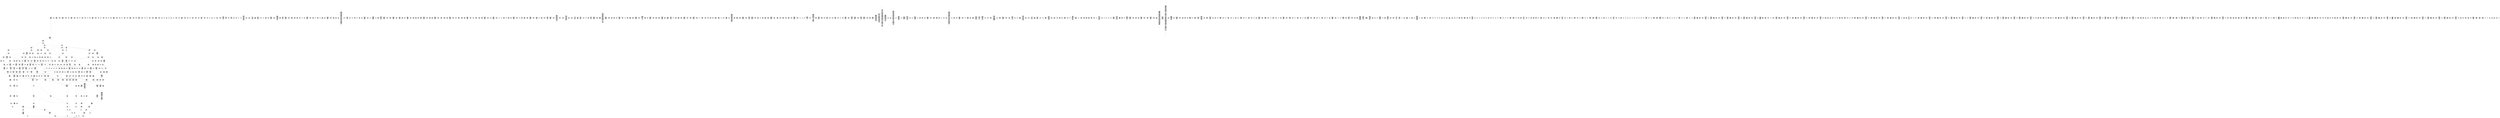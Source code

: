 /* Generated by GvGen v.1.0 (https://www.github.com/stricaud/gvgen) */

digraph G {
compound=true;
   node1 [label="[anywhere]"];
   node2 [label="# 0x0
PUSHX Data
PUSHX Data
MSTORE
PUSHX LogicData
CALLDATASIZE
LT
PUSHX Data
JUMPI
"];
   node3 [label="# 0xd
PUSHX Data
CALLDATALOAD
PUSHX BitData
SHR
PUSHX LogicData
GT
PUSHX Data
JUMPI
"];
   node4 [label="# 0x1e
PUSHX LogicData
GT
PUSHX Data
JUMPI
"];
   node5 [label="# 0x29
PUSHX LogicData
GT
PUSHX Data
JUMPI
"];
   node6 [label="# 0x34
PUSHX LogicData
EQ
PUSHX Data
JUMPI
"];
   node7 [label="# 0x3f
PUSHX LogicData
EQ
PUSHX Data
JUMPI
"];
   node8 [label="# 0x4a
PUSHX LogicData
EQ
PUSHX Data
JUMPI
"];
   node9 [label="# 0x55
PUSHX LogicData
EQ
PUSHX Data
JUMPI
"];
   node10 [label="# 0x60
PUSHX LogicData
EQ
PUSHX Data
JUMPI
"];
   node11 [label="# 0x6b
PUSHX Data
JUMP
"];
   node12 [label="# 0x6f
JUMPDEST
PUSHX LogicData
EQ
PUSHX Data
JUMPI
"];
   node13 [label="# 0x7b
PUSHX LogicData
EQ
PUSHX Data
JUMPI
"];
   node14 [label="# 0x86
PUSHX LogicData
EQ
PUSHX Data
JUMPI
"];
   node15 [label="# 0x91
PUSHX LogicData
EQ
PUSHX Data
JUMPI
"];
   node16 [label="# 0x9c
PUSHX Data
JUMP
"];
   node17 [label="# 0xa0
JUMPDEST
PUSHX LogicData
GT
PUSHX Data
JUMPI
"];
   node18 [label="# 0xac
PUSHX LogicData
EQ
PUSHX Data
JUMPI
"];
   node19 [label="# 0xb7
PUSHX LogicData
EQ
PUSHX Data
JUMPI
"];
   node20 [label="# 0xc2
PUSHX LogicData
EQ
PUSHX Data
JUMPI
"];
   node21 [label="# 0xcd
PUSHX LogicData
EQ
PUSHX Data
JUMPI
"];
   node22 [label="# 0xd8
PUSHX Data
JUMP
"];
   node23 [label="# 0xdc
JUMPDEST
PUSHX LogicData
EQ
PUSHX Data
JUMPI
"];
   node24 [label="# 0xe8
PUSHX LogicData
EQ
PUSHX Data
JUMPI
"];
   node25 [label="# 0xf3
PUSHX LogicData
EQ
PUSHX Data
JUMPI
"];
   node26 [label="# 0xfe
PUSHX LogicData
EQ
PUSHX Data
JUMPI
"];
   node27 [label="# 0x109
PUSHX Data
JUMP
"];
   node28 [label="# 0x10d
JUMPDEST
PUSHX LogicData
GT
PUSHX Data
JUMPI
"];
   node29 [label="# 0x119
PUSHX LogicData
GT
PUSHX Data
JUMPI
"];
   node30 [label="# 0x124
PUSHX LogicData
EQ
PUSHX Data
JUMPI
"];
   node31 [label="# 0x12f
PUSHX LogicData
EQ
PUSHX Data
JUMPI
"];
   node32 [label="# 0x13a
PUSHX LogicData
EQ
PUSHX Data
JUMPI
"];
   node33 [label="# 0x145
PUSHX LogicData
EQ
PUSHX Data
JUMPI
"];
   node34 [label="# 0x150
PUSHX Data
JUMP
"];
   node35 [label="# 0x154
JUMPDEST
PUSHX LogicData
EQ
PUSHX Data
JUMPI
"];
   node36 [label="# 0x160
PUSHX LogicData
EQ
PUSHX Data
JUMPI
"];
   node37 [label="# 0x16b
PUSHX LogicData
EQ
PUSHX Data
JUMPI
"];
   node38 [label="# 0x176
PUSHX LogicData
EQ
PUSHX Data
JUMPI
"];
   node39 [label="# 0x181
PUSHX Data
JUMP
"];
   node40 [label="# 0x185
JUMPDEST
PUSHX LogicData
GT
PUSHX Data
JUMPI
"];
   node41 [label="# 0x191
PUSHX LogicData
EQ
PUSHX Data
JUMPI
"];
   node42 [label="# 0x19c
PUSHX LogicData
EQ
PUSHX Data
JUMPI
"];
   node43 [label="# 0x1a7
PUSHX LogicData
EQ
PUSHX Data
JUMPI
"];
   node44 [label="# 0x1b2
PUSHX LogicData
EQ
PUSHX Data
JUMPI
"];
   node45 [label="# 0x1bd
PUSHX Data
JUMP
"];
   node46 [label="# 0x1c1
JUMPDEST
PUSHX LogicData
EQ
PUSHX Data
JUMPI
"];
   node47 [label="# 0x1cd
PUSHX LogicData
EQ
PUSHX Data
JUMPI
"];
   node48 [label="# 0x1d8
PUSHX LogicData
EQ
PUSHX Data
JUMPI
"];
   node49 [label="# 0x1e3
PUSHX LogicData
EQ
PUSHX Data
JUMPI
"];
   node50 [label="# 0x1ee
JUMPDEST
PUSHX Data
REVERT
"];
   node51 [label="# 0x1f3
JUMPDEST
CALLVALUE
ISZERO
PUSHX Data
JUMPI
"];
   node52 [label="# 0x1fb
PUSHX Data
REVERT
"];
   node53 [label="# 0x1ff
JUMPDEST
PUSHX Data
PUSHX ArithData
CALLDATASIZE
SUB
ADD
PUSHX Data
PUSHX Data
JUMP
"];
   node54 [label="# 0x215
JUMPDEST
PUSHX Data
JUMP
"];
   node55 [label="# 0x21a
JUMPDEST
PUSHX MemData
MLOAD
PUSHX Data
PUSHX Data
JUMP
"];
   node56 [label="# 0x227
JUMPDEST
PUSHX MemData
MLOAD
SUB
RETURN
"];
   node57 [label="# 0x230
JUMPDEST
CALLVALUE
ISZERO
PUSHX Data
JUMPI
"];
   node58 [label="# 0x238
PUSHX Data
REVERT
"];
   node59 [label="# 0x23c
JUMPDEST
PUSHX Data
PUSHX Data
JUMP
"];
   node60 [label="# 0x245
JUMPDEST
PUSHX MemData
MLOAD
PUSHX Data
PUSHX Data
JUMP
"];
   node61 [label="# 0x252
JUMPDEST
PUSHX MemData
MLOAD
SUB
RETURN
"];
   node62 [label="# 0x25b
JUMPDEST
CALLVALUE
ISZERO
PUSHX Data
JUMPI
"];
   node63 [label="# 0x263
PUSHX Data
REVERT
"];
   node64 [label="# 0x267
JUMPDEST
PUSHX Data
PUSHX ArithData
CALLDATASIZE
SUB
ADD
PUSHX Data
PUSHX Data
JUMP
"];
   node65 [label="# 0x27d
JUMPDEST
PUSHX Data
JUMP
"];
   node66 [label="# 0x282
JUMPDEST
PUSHX MemData
MLOAD
PUSHX Data
PUSHX Data
JUMP
"];
   node67 [label="# 0x28f
JUMPDEST
PUSHX MemData
MLOAD
SUB
RETURN
"];
   node68 [label="# 0x298
JUMPDEST
CALLVALUE
ISZERO
PUSHX Data
JUMPI
"];
   node69 [label="# 0x2a0
PUSHX Data
REVERT
"];
   node70 [label="# 0x2a4
JUMPDEST
PUSHX Data
PUSHX ArithData
CALLDATASIZE
SUB
ADD
PUSHX Data
PUSHX Data
JUMP
"];
   node71 [label="# 0x2ba
JUMPDEST
PUSHX Data
JUMP
"];
   node72 [label="# 0x2bf
JUMPDEST
STOP
"];
   node73 [label="# 0x2c1
JUMPDEST
CALLVALUE
ISZERO
PUSHX Data
JUMPI
"];
   node74 [label="# 0x2c9
PUSHX Data
REVERT
"];
   node75 [label="# 0x2cd
JUMPDEST
PUSHX Data
PUSHX Data
JUMP
"];
   node76 [label="# 0x2d6
JUMPDEST
PUSHX MemData
MLOAD
PUSHX Data
PUSHX Data
JUMP
"];
   node77 [label="# 0x2e3
JUMPDEST
PUSHX MemData
MLOAD
SUB
RETURN
"];
   node78 [label="# 0x2ec
JUMPDEST
CALLVALUE
ISZERO
PUSHX Data
JUMPI
"];
   node79 [label="# 0x2f4
PUSHX Data
REVERT
"];
   node80 [label="# 0x2f8
JUMPDEST
PUSHX Data
PUSHX ArithData
CALLDATASIZE
SUB
ADD
PUSHX Data
PUSHX Data
JUMP
"];
   node81 [label="# 0x30e
JUMPDEST
PUSHX Data
JUMP
"];
   node82 [label="# 0x313
JUMPDEST
STOP
"];
   node83 [label="# 0x315
JUMPDEST
CALLVALUE
ISZERO
PUSHX Data
JUMPI
"];
   node84 [label="# 0x31d
PUSHX Data
REVERT
"];
   node85 [label="# 0x321
JUMPDEST
PUSHX Data
PUSHX ArithData
CALLDATASIZE
SUB
ADD
PUSHX Data
PUSHX Data
JUMP
"];
   node86 [label="# 0x337
JUMPDEST
PUSHX Data
JUMP
"];
   node87 [label="# 0x33c
JUMPDEST
PUSHX MemData
MLOAD
PUSHX Data
PUSHX Data
JUMP
"];
   node88 [label="# 0x349
JUMPDEST
PUSHX MemData
MLOAD
SUB
RETURN
"];
   node89 [label="# 0x352
JUMPDEST
CALLVALUE
ISZERO
PUSHX Data
JUMPI
"];
   node90 [label="# 0x35a
PUSHX Data
REVERT
"];
   node91 [label="# 0x35e
JUMPDEST
PUSHX Data
PUSHX ArithData
CALLDATASIZE
SUB
ADD
PUSHX Data
PUSHX Data
JUMP
"];
   node92 [label="# 0x374
JUMPDEST
PUSHX Data
JUMP
"];
   node93 [label="# 0x379
JUMPDEST
STOP
"];
   node94 [label="# 0x37b
JUMPDEST
CALLVALUE
ISZERO
PUSHX Data
JUMPI
"];
   node95 [label="# 0x383
PUSHX Data
REVERT
"];
   node96 [label="# 0x387
JUMPDEST
PUSHX Data
PUSHX Data
JUMP
"];
   node97 [label="# 0x390
JUMPDEST
PUSHX MemData
MLOAD
PUSHX Data
PUSHX Data
JUMP
"];
   node98 [label="# 0x39d
JUMPDEST
PUSHX MemData
MLOAD
SUB
RETURN
"];
   node99 [label="# 0x3a6
JUMPDEST
PUSHX Data
PUSHX ArithData
CALLDATASIZE
SUB
ADD
PUSHX Data
PUSHX Data
JUMP
"];
   node100 [label="# 0x3bb
JUMPDEST
PUSHX Data
JUMP
"];
   node101 [label="# 0x3c0
JUMPDEST
STOP
"];
   node102 [label="# 0x3c2
JUMPDEST
CALLVALUE
ISZERO
PUSHX Data
JUMPI
"];
   node103 [label="# 0x3ca
PUSHX Data
REVERT
"];
   node104 [label="# 0x3ce
JUMPDEST
PUSHX Data
PUSHX ArithData
CALLDATASIZE
SUB
ADD
PUSHX Data
PUSHX Data
JUMP
"];
   node105 [label="# 0x3e4
JUMPDEST
PUSHX Data
JUMP
"];
   node106 [label="# 0x3e9
JUMPDEST
PUSHX MemData
MLOAD
PUSHX Data
PUSHX Data
JUMP
"];
   node107 [label="# 0x3f6
JUMPDEST
PUSHX MemData
MLOAD
SUB
RETURN
"];
   node108 [label="# 0x3ff
JUMPDEST
CALLVALUE
ISZERO
PUSHX Data
JUMPI
"];
   node109 [label="# 0x407
PUSHX Data
REVERT
"];
   node110 [label="# 0x40b
JUMPDEST
PUSHX Data
PUSHX ArithData
CALLDATASIZE
SUB
ADD
PUSHX Data
PUSHX Data
JUMP
"];
   node111 [label="# 0x421
JUMPDEST
PUSHX Data
JUMP
"];
   node112 [label="# 0x426
JUMPDEST
STOP
"];
   node113 [label="# 0x428
JUMPDEST
CALLVALUE
ISZERO
PUSHX Data
JUMPI
"];
   node114 [label="# 0x430
PUSHX Data
REVERT
"];
   node115 [label="# 0x434
JUMPDEST
PUSHX Data
PUSHX Data
JUMP
"];
   node116 [label="# 0x43d
JUMPDEST
PUSHX MemData
MLOAD
PUSHX Data
PUSHX Data
JUMP
"];
   node117 [label="# 0x44a
JUMPDEST
PUSHX MemData
MLOAD
SUB
RETURN
"];
   node118 [label="# 0x453
JUMPDEST
CALLVALUE
ISZERO
PUSHX Data
JUMPI
"];
   node119 [label="# 0x45b
PUSHX Data
REVERT
"];
   node120 [label="# 0x45f
JUMPDEST
PUSHX Data
PUSHX ArithData
CALLDATASIZE
SUB
ADD
PUSHX Data
PUSHX Data
JUMP
"];
   node121 [label="# 0x475
JUMPDEST
PUSHX Data
JUMP
"];
   node122 [label="# 0x47a
JUMPDEST
PUSHX MemData
MLOAD
PUSHX Data
PUSHX Data
JUMP
"];
   node123 [label="# 0x487
JUMPDEST
PUSHX MemData
MLOAD
SUB
RETURN
"];
   node124 [label="# 0x490
JUMPDEST
CALLVALUE
ISZERO
PUSHX Data
JUMPI
"];
   node125 [label="# 0x498
PUSHX Data
REVERT
"];
   node126 [label="# 0x49c
JUMPDEST
PUSHX Data
PUSHX ArithData
CALLDATASIZE
SUB
ADD
PUSHX Data
PUSHX Data
JUMP
"];
   node127 [label="# 0x4b2
JUMPDEST
PUSHX Data
JUMP
"];
   node128 [label="# 0x4b7
JUMPDEST
PUSHX MemData
MLOAD
PUSHX Data
PUSHX Data
JUMP
"];
   node129 [label="# 0x4c4
JUMPDEST
PUSHX MemData
MLOAD
SUB
RETURN
"];
   node130 [label="# 0x4cd
JUMPDEST
CALLVALUE
ISZERO
PUSHX Data
JUMPI
"];
   node131 [label="# 0x4d5
PUSHX Data
REVERT
"];
   node132 [label="# 0x4d9
JUMPDEST
PUSHX Data
PUSHX Data
JUMP
"];
   node133 [label="# 0x4e2
JUMPDEST
STOP
"];
   node134 [label="# 0x4e4
JUMPDEST
PUSHX Data
PUSHX Data
JUMP
"];
   node135 [label="# 0x4ec
JUMPDEST
STOP
"];
   node136 [label="# 0x4ee
JUMPDEST
CALLVALUE
ISZERO
PUSHX Data
JUMPI
"];
   node137 [label="# 0x4f6
PUSHX Data
REVERT
"];
   node138 [label="# 0x4fa
JUMPDEST
PUSHX Data
PUSHX Data
JUMP
"];
   node139 [label="# 0x503
JUMPDEST
PUSHX MemData
MLOAD
PUSHX Data
PUSHX Data
JUMP
"];
   node140 [label="# 0x510
JUMPDEST
PUSHX MemData
MLOAD
SUB
RETURN
"];
   node141 [label="# 0x519
JUMPDEST
CALLVALUE
ISZERO
PUSHX Data
JUMPI
"];
   node142 [label="# 0x521
PUSHX Data
REVERT
"];
   node143 [label="# 0x525
JUMPDEST
PUSHX Data
PUSHX Data
JUMP
"];
   node144 [label="# 0x52e
JUMPDEST
PUSHX MemData
MLOAD
PUSHX Data
PUSHX Data
JUMP
"];
   node145 [label="# 0x53b
JUMPDEST
PUSHX MemData
MLOAD
SUB
RETURN
"];
   node146 [label="# 0x544
JUMPDEST
CALLVALUE
ISZERO
PUSHX Data
JUMPI
"];
   node147 [label="# 0x54c
PUSHX Data
REVERT
"];
   node148 [label="# 0x550
JUMPDEST
PUSHX Data
PUSHX Data
JUMP
"];
   node149 [label="# 0x559
JUMPDEST
PUSHX MemData
MLOAD
PUSHX Data
PUSHX Data
JUMP
"];
   node150 [label="# 0x566
JUMPDEST
PUSHX MemData
MLOAD
SUB
RETURN
"];
   node151 [label="# 0x56f
JUMPDEST
CALLVALUE
ISZERO
PUSHX Data
JUMPI
"];
   node152 [label="# 0x577
PUSHX Data
REVERT
"];
   node153 [label="# 0x57b
JUMPDEST
PUSHX Data
PUSHX ArithData
CALLDATASIZE
SUB
ADD
PUSHX Data
PUSHX Data
JUMP
"];
   node154 [label="# 0x591
JUMPDEST
PUSHX Data
JUMP
"];
   node155 [label="# 0x596
JUMPDEST
STOP
"];
   node156 [label="# 0x598
JUMPDEST
CALLVALUE
ISZERO
PUSHX Data
JUMPI
"];
   node157 [label="# 0x5a0
PUSHX Data
REVERT
"];
   node158 [label="# 0x5a4
JUMPDEST
PUSHX Data
PUSHX ArithData
CALLDATASIZE
SUB
ADD
PUSHX Data
PUSHX Data
JUMP
"];
   node159 [label="# 0x5ba
JUMPDEST
PUSHX Data
JUMP
"];
   node160 [label="# 0x5bf
JUMPDEST
STOP
"];
   node161 [label="# 0x5c1
JUMPDEST
CALLVALUE
ISZERO
PUSHX Data
JUMPI
"];
   node162 [label="# 0x5c9
PUSHX Data
REVERT
"];
   node163 [label="# 0x5cd
JUMPDEST
PUSHX Data
PUSHX ArithData
CALLDATASIZE
SUB
ADD
PUSHX Data
PUSHX Data
JUMP
"];
   node164 [label="# 0x5e3
JUMPDEST
PUSHX Data
JUMP
"];
   node165 [label="# 0x5e8
JUMPDEST
STOP
"];
   node166 [label="# 0x5ea
JUMPDEST
CALLVALUE
ISZERO
PUSHX Data
JUMPI
"];
   node167 [label="# 0x5f2
PUSHX Data
REVERT
"];
   node168 [label="# 0x5f6
JUMPDEST
PUSHX Data
PUSHX Data
JUMP
"];
   node169 [label="# 0x5ff
JUMPDEST
PUSHX MemData
MLOAD
PUSHX Data
PUSHX Data
JUMP
"];
   node170 [label="# 0x60c
JUMPDEST
PUSHX MemData
MLOAD
SUB
RETURN
"];
   node171 [label="# 0x615
JUMPDEST
CALLVALUE
ISZERO
PUSHX Data
JUMPI
"];
   node172 [label="# 0x61d
PUSHX Data
REVERT
"];
   node173 [label="# 0x621
JUMPDEST
PUSHX Data
PUSHX ArithData
CALLDATASIZE
SUB
ADD
PUSHX Data
PUSHX Data
JUMP
"];
   node174 [label="# 0x637
JUMPDEST
PUSHX Data
JUMP
"];
   node175 [label="# 0x63c
JUMPDEST
PUSHX MemData
MLOAD
PUSHX Data
PUSHX Data
JUMP
"];
   node176 [label="# 0x649
JUMPDEST
PUSHX MemData
MLOAD
SUB
RETURN
"];
   node177 [label="# 0x652
JUMPDEST
CALLVALUE
ISZERO
PUSHX Data
JUMPI
"];
   node178 [label="# 0x65a
PUSHX Data
REVERT
"];
   node179 [label="# 0x65e
JUMPDEST
PUSHX Data
PUSHX ArithData
CALLDATASIZE
SUB
ADD
PUSHX Data
PUSHX Data
JUMP
"];
   node180 [label="# 0x674
JUMPDEST
PUSHX Data
JUMP
"];
   node181 [label="# 0x679
JUMPDEST
STOP
"];
   node182 [label="# 0x67b
JUMPDEST
CALLVALUE
ISZERO
PUSHX Data
JUMPI
"];
   node183 [label="# 0x683
PUSHX Data
REVERT
"];
   node184 [label="# 0x687
JUMPDEST
PUSHX Data
PUSHX Data
JUMP
"];
   node185 [label="# 0x690
JUMPDEST
PUSHX MemData
MLOAD
PUSHX Data
PUSHX Data
JUMP
"];
   node186 [label="# 0x69d
JUMPDEST
PUSHX MemData
MLOAD
SUB
RETURN
"];
   node187 [label="# 0x6a6
JUMPDEST
CALLVALUE
ISZERO
PUSHX Data
JUMPI
"];
   node188 [label="# 0x6ae
PUSHX Data
REVERT
"];
   node189 [label="# 0x6b2
JUMPDEST
PUSHX Data
PUSHX Data
JUMP
"];
   node190 [label="# 0x6bb
JUMPDEST
PUSHX MemData
MLOAD
PUSHX Data
PUSHX Data
JUMP
"];
   node191 [label="# 0x6c8
JUMPDEST
PUSHX MemData
MLOAD
SUB
RETURN
"];
   node192 [label="# 0x6d1
JUMPDEST
CALLVALUE
ISZERO
PUSHX Data
JUMPI
"];
   node193 [label="# 0x6d9
PUSHX Data
REVERT
"];
   node194 [label="# 0x6dd
JUMPDEST
PUSHX Data
PUSHX ArithData
CALLDATASIZE
SUB
ADD
PUSHX Data
PUSHX Data
JUMP
"];
   node195 [label="# 0x6f3
JUMPDEST
PUSHX Data
JUMP
"];
   node196 [label="# 0x6f8
JUMPDEST
PUSHX MemData
MLOAD
PUSHX Data
PUSHX Data
JUMP
"];
   node197 [label="# 0x705
JUMPDEST
PUSHX MemData
MLOAD
SUB
RETURN
"];
   node198 [label="# 0x70e
JUMPDEST
CALLVALUE
ISZERO
PUSHX Data
JUMPI
"];
   node199 [label="# 0x716
PUSHX Data
REVERT
"];
   node200 [label="# 0x71a
JUMPDEST
PUSHX Data
PUSHX ArithData
CALLDATASIZE
SUB
ADD
PUSHX Data
PUSHX Data
JUMP
"];
   node201 [label="# 0x730
JUMPDEST
PUSHX Data
JUMP
"];
   node202 [label="# 0x735
JUMPDEST
STOP
"];
   node203 [label="# 0x737
JUMPDEST
CALLVALUE
ISZERO
PUSHX Data
JUMPI
"];
   node204 [label="# 0x73f
PUSHX Data
REVERT
"];
   node205 [label="# 0x743
JUMPDEST
PUSHX Data
PUSHX ArithData
CALLDATASIZE
SUB
ADD
PUSHX Data
PUSHX Data
JUMP
"];
   node206 [label="# 0x759
JUMPDEST
PUSHX Data
JUMP
"];
   node207 [label="# 0x75e
JUMPDEST
STOP
"];
   node208 [label="# 0x760
JUMPDEST
CALLVALUE
ISZERO
PUSHX Data
JUMPI
"];
   node209 [label="# 0x768
PUSHX Data
REVERT
"];
   node210 [label="# 0x76c
JUMPDEST
PUSHX Data
PUSHX Data
JUMP
"];
   node211 [label="# 0x775
JUMPDEST
PUSHX MemData
MLOAD
PUSHX Data
PUSHX Data
JUMP
"];
   node212 [label="# 0x782
JUMPDEST
PUSHX MemData
MLOAD
SUB
RETURN
"];
   node213 [label="# 0x78b
JUMPDEST
CALLVALUE
ISZERO
PUSHX Data
JUMPI
"];
   node214 [label="# 0x793
PUSHX Data
REVERT
"];
   node215 [label="# 0x797
JUMPDEST
PUSHX Data
PUSHX Data
JUMP
"];
   node216 [label="# 0x7a0
JUMPDEST
PUSHX MemData
MLOAD
PUSHX Data
PUSHX Data
JUMP
"];
   node217 [label="# 0x7ad
JUMPDEST
PUSHX MemData
MLOAD
SUB
RETURN
"];
   node218 [label="# 0x7b6
JUMPDEST
PUSHX Data
PUSHX BitData
PUSHX BitData
NOT
AND
PUSHX BitData
NOT
AND
EQ
PUSHX Data
JUMPI
"];
   node219 [label="# 0x81f
PUSHX BitData
PUSHX BitData
NOT
AND
PUSHX BitData
NOT
AND
EQ
"];
   node220 [label="# 0x881
JUMPDEST
PUSHX Data
JUMPI
"];
   node221 [label="# 0x887
PUSHX BitData
PUSHX BitData
NOT
AND
PUSHX BitData
NOT
AND
EQ
"];
   node222 [label="# 0x8e9
JUMPDEST
PUSHX Data
JUMPI
"];
   node223 [label="# 0x8ef
PUSHX Data
PUSHX Data
JUMP
"];
   node224 [label="# 0x8f8
JUMPDEST
"];
   node225 [label="# 0x8f9
JUMPDEST
JUMP
"];
   node226 [label="# 0x900
JUMPDEST
PUSHX Data
PUSHX StorData
SLOAD
PUSHX Data
PUSHX Data
JUMP
"];
   node227 [label="# 0x90f
JUMPDEST
PUSHX ArithData
ADD
PUSHX ArithData
DIV
MUL
PUSHX ArithData
ADD
PUSHX MemData
MLOAD
ADD
PUSHX Data
MSTORE
MSTORE
PUSHX ArithData
ADD
SLOAD
PUSHX Data
PUSHX Data
JUMP
"];
   node228 [label="# 0x93b
JUMPDEST
ISZERO
PUSHX Data
JUMPI
"];
   node229 [label="# 0x942
PUSHX LogicData
LT
PUSHX Data
JUMPI
"];
   node230 [label="# 0x94a
PUSHX ArithData
SLOAD
DIV
MUL
MSTORE
PUSHX ArithData
ADD
PUSHX Data
JUMP
"];
   node231 [label="# 0x95d
JUMPDEST
ADD
PUSHX Data
MSTORE
PUSHX Data
PUSHX Data
SHA3
"];
   node232 [label="# 0x96b
JUMPDEST
SLOAD
MSTORE
PUSHX ArithData
ADD
PUSHX ArithData
ADD
GT
PUSHX Data
JUMPI
"];
   node233 [label="# 0x97f
SUB
PUSHX BitData
AND
ADD
"];
   node234 [label="# 0x988
JUMPDEST
JUMP
"];
   node235 [label="# 0x992
JUMPDEST
PUSHX Data
PUSHX Data
PUSHX Data
JUMP
"];
   node236 [label="# 0x99d
JUMPDEST
PUSHX Data
JUMPI
"];
   node237 [label="# 0x9a2
PUSHX MemData
MLOAD
PUSHX Data
MSTORE
PUSHX ArithData
ADD
PUSHX Data
PUSHX Data
JUMP
"];
   node238 [label="# 0x9d3
JUMPDEST
PUSHX MemData
MLOAD
SUB
REVERT
"];
   node239 [label="# 0x9dc
JUMPDEST
PUSHX Data
PUSHX ArithData
MSTORE
PUSHX ArithData
ADD
MSTORE
PUSHX ArithData
ADD
PUSHX Data
SHA3
PUSHX ArithData
SLOAD
PUSHX ArithData
EXP
DIV
PUSHX BitData
AND
JUMP
"];
   node240 [label="# 0xa17
JUMPDEST
PUSHX Data
PUSHX Data
PUSHX Data
JUMP
"];
   node241 [label="# 0xa22
JUMPDEST
PUSHX BitData
AND
PUSHX BitData
AND
EQ
ISZERO
PUSHX Data
JUMPI
"];
   node242 [label="# 0xa59
PUSHX MemData
MLOAD
PUSHX Data
MSTORE
PUSHX ArithData
ADD
PUSHX Data
PUSHX Data
JUMP
"];
   node243 [label="# 0xa8a
JUMPDEST
PUSHX MemData
MLOAD
SUB
REVERT
"];
   node244 [label="# 0xa93
JUMPDEST
PUSHX BitData
AND
PUSHX Data
PUSHX Data
JUMP
"];
   node245 [label="# 0xab2
JUMPDEST
PUSHX BitData
AND
EQ
PUSHX Data
JUMPI
"];
   node246 [label="# 0xacf
PUSHX Data
PUSHX Data
PUSHX Data
JUMP
"];
   node247 [label="# 0xadb
JUMPDEST
PUSHX Data
JUMP
"];
   node248 [label="# 0xae0
JUMPDEST
"];
   node249 [label="# 0xae1
JUMPDEST
PUSHX Data
JUMPI
"];
   node250 [label="# 0xae6
PUSHX MemData
MLOAD
PUSHX Data
MSTORE
PUSHX ArithData
ADD
PUSHX Data
PUSHX Data
JUMP
"];
   node251 [label="# 0xb17
JUMPDEST
PUSHX MemData
MLOAD
SUB
REVERT
"];
   node252 [label="# 0xb20
JUMPDEST
PUSHX Data
PUSHX Data
JUMP
"];
   node253 [label="# 0xb2b
JUMPDEST
JUMP
"];
   node254 [label="# 0xb30
JUMPDEST
PUSHX StorData
SLOAD
JUMP
"];
   node255 [label="# 0xb39
JUMPDEST
PUSHX Data
PUSHX Data
JUMP
"];
   node256 [label="# 0xb44
JUMPDEST
JUMP
"];
   node257 [label="# 0xb49
JUMPDEST
PUSHX Data
PUSHX Data
PUSHX Data
JUMP
"];
   node258 [label="# 0xb54
JUMPDEST
LT
PUSHX Data
JUMPI
"];
   node259 [label="# 0xb5b
PUSHX MemData
MLOAD
PUSHX Data
MSTORE
PUSHX ArithData
ADD
PUSHX Data
PUSHX Data
JUMP
"];
   node260 [label="# 0xb8c
JUMPDEST
PUSHX MemData
MLOAD
SUB
REVERT
"];
   node261 [label="# 0xb95
JUMPDEST
PUSHX Data
PUSHX Data
PUSHX Data
JUMP
"];
   node262 [label="# 0xb9f
JUMPDEST
PUSHX Data
PUSHX Data
"];
   node263 [label="# 0xba7
JUMPDEST
LT
ISZERO
PUSHX Data
JUMPI
"];
   node264 [label="# 0xbb0
PUSHX Data
PUSHX Data
PUSHX ArithData
MSTORE
PUSHX ArithData
ADD
MSTORE
PUSHX ArithData
ADD
PUSHX Data
SHA3
PUSHX MemData
MLOAD
PUSHX ArithData
ADD
PUSHX Data
MSTORE
PUSHX ArithData
ADD
PUSHX ArithData
SLOAD
PUSHX ArithData
EXP
DIV
PUSHX BitData
AND
PUSHX BitData
AND
PUSHX BitData
AND
MSTORE
PUSHX ArithData
ADD
PUSHX ArithData
ADD
PUSHX ArithData
SLOAD
PUSHX ArithData
EXP
DIV
PUSHX BitData
AND
PUSHX BitData
AND
PUSHX BitData
AND
MSTORE
PUSHX BitData
PUSHX BitData
AND
PUSHX ArithData
ADD
MLOAD
PUSHX BitData
AND
EQ
PUSHX Data
JUMPI
"];
   node265 [label="# 0xc92
PUSHX ArithData
ADD
MLOAD
"];
   node266 [label="# 0xc99
JUMPDEST
PUSHX BitData
AND
PUSHX BitData
AND
EQ
ISZERO
PUSHX Data
JUMPI
"];
   node267 [label="# 0xcce
EQ
ISZERO
PUSHX Data
JUMPI
"];
   node268 [label="# 0xcd6
PUSHX Data
JUMP
"];
   node269 [label="# 0xce2
JUMPDEST
PUSHX Data
PUSHX Data
JUMP
"];
   node270 [label="# 0xced
JUMPDEST
"];
   node271 [label="# 0xcf1
JUMPDEST
PUSHX Data
PUSHX Data
JUMP
"];
   node272 [label="# 0xcfd
JUMPDEST
PUSHX Data
JUMP
"];
   node273 [label="# 0xd05
JUMPDEST
PUSHX MemData
MLOAD
PUSHX Data
MSTORE
PUSHX ArithData
ADD
PUSHX Data
PUSHX Data
JUMP
"];
   node274 [label="# 0xd38
JUMPDEST
PUSHX MemData
MLOAD
SUB
REVERT
"];
   node275 [label="# 0xd41
JUMPDEST
JUMP
"];
   node276 [label="# 0xd47
JUMPDEST
PUSHX Data
PUSHX MemData
MLOAD
PUSHX ArithData
ADD
PUSHX Data
MSTORE
PUSHX Data
MSTORE
PUSHX Data
JUMP
"];
   node277 [label="# 0xd62
JUMPDEST
JUMP
"];
   node278 [label="# 0xd67
JUMPDEST
PUSHX StorData
SLOAD
JUMP
"];
   node279 [label="# 0xd6d
JUMPDEST
PUSHX Data
PUSHX Data
PUSHX Data
JUMP
"];
   node280 [label="# 0xd77
JUMPDEST
PUSHX StorData
PUSHX ArithData
SLOAD
PUSHX ArithData
EXP
DIV
PUSHX BitData
AND
ISZERO
PUSHX Data
JUMPI
"];
   node281 [label="# 0xd8f
PUSHX MemData
MLOAD
PUSHX Data
MSTORE
PUSHX ArithData
ADD
PUSHX Data
PUSHX Data
JUMP
"];
   node282 [label="# 0xdc0
JUMPDEST
PUSHX MemData
MLOAD
SUB
REVERT
"];
   node283 [label="# 0xdc9
JUMPDEST
PUSHX StorData
SLOAD
GT
ISZERO
PUSHX Data
JUMPI
"];
   node284 [label="# 0xdd4
PUSHX MemData
MLOAD
PUSHX Data
MSTORE
PUSHX ArithData
ADD
PUSHX Data
PUSHX Data
JUMP
"];
   node285 [label="# 0xe05
JUMPDEST
PUSHX MemData
MLOAD
SUB
REVERT
"];
   node286 [label="# 0xe0e
JUMPDEST
PUSHX StorData
SLOAD
PUSHX StorData
SLOAD
PUSHX Data
PUSHX Data
JUMP
"];
   node287 [label="# 0xe1e
JUMPDEST
PUSHX Data
PUSHX Data
JUMP
"];
   node288 [label="# 0xe2a
JUMPDEST
LT
PUSHX Data
JUMPI
"];
   node289 [label="# 0xe30
PUSHX MemData
MLOAD
PUSHX Data
MSTORE
PUSHX ArithData
ADD
PUSHX Data
PUSHX Data
JUMP
"];
   node290 [label="# 0xe61
JUMPDEST
PUSHX MemData
MLOAD
SUB
REVERT
"];
   node291 [label="# 0xe6a
JUMPDEST
PUSHX Data
PUSHX Data
PUSHX Data
JUMP
"];
   node292 [label="# 0xe74
JUMPDEST
PUSHX Data
PUSHX Data
PUSHX Data
JUMP
"];
   node293 [label="# 0xe84
JUMPDEST
PUSHX Data
PUSHX Data
JUMP
"];
   node294 [label="# 0xe8e
JUMPDEST
PUSHX BitData
AND
PUSHX BitData
AND
EQ
PUSHX Data
JUMPI
"];
   node295 [label="# 0xec1
PUSHX MemData
MLOAD
PUSHX Data
MSTORE
PUSHX ArithData
ADD
PUSHX Data
PUSHX Data
JUMP
"];
   node296 [label="# 0xef2
JUMPDEST
PUSHX MemData
MLOAD
SUB
REVERT
"];
   node297 [label="# 0xefb
JUMPDEST
PUSHX Data
PUSHX Data
PUSHX Data
JUMP
"];
   node298 [label="# 0xf08
JUMPDEST
TIMESTAMP
LT
ISZERO
PUSHX Data
JUMPI
"];
   node299 [label="# 0xf10
PUSHX MemData
MLOAD
PUSHX Data
MSTORE
PUSHX ArithData
ADD
PUSHX Data
PUSHX Data
JUMP
"];
   node300 [label="# 0xf41
JUMPDEST
PUSHX MemData
MLOAD
SUB
REVERT
"];
   node301 [label="# 0xf4a
JUMPDEST
PUSHX LogicData
EQ
ISZERO
PUSHX Data
JUMPI
"];
   node302 [label="# 0xf54
PUSHX StorData
SLOAD
PUSHX Data
PUSHX Data
JUMP
"];
   node303 [label="# 0xf61
JUMPDEST
CALLVALUE
LT
ISZERO
PUSHX Data
JUMPI
"];
   node304 [label="# 0xf69
PUSHX MemData
MLOAD
PUSHX Data
MSTORE
PUSHX ArithData
ADD
PUSHX Data
PUSHX Data
JUMP
"];
   node305 [label="# 0xf9a
JUMPDEST
PUSHX MemData
MLOAD
SUB
REVERT
"];
   node306 [label="# 0xfa3
JUMPDEST
PUSHX Data
JUMP
"];
   node307 [label="# 0xfa8
JUMPDEST
PUSHX LogicData
EQ
ISZERO
PUSHX Data
JUMPI
"];
   node308 [label="# 0xfb2
PUSHX StorData
SLOAD
PUSHX Data
PUSHX Data
JUMP
"];
   node309 [label="# 0xfbf
JUMPDEST
CALLVALUE
LT
ISZERO
PUSHX Data
JUMPI
"];
   node310 [label="# 0xfc7
PUSHX MemData
MLOAD
PUSHX Data
MSTORE
PUSHX ArithData
ADD
PUSHX Data
PUSHX Data
JUMP
"];
   node311 [label="# 0xff8
JUMPDEST
PUSHX MemData
MLOAD
SUB
REVERT
"];
   node312 [label="# 0x1001
JUMPDEST
PUSHX Data
JUMP
"];
   node313 [label="# 0x1006
JUMPDEST
PUSHX LogicData
EQ
ISZERO
PUSHX Data
JUMPI
"];
   node314 [label="# 0x1010
PUSHX StorData
SLOAD
PUSHX Data
PUSHX Data
JUMP
"];
   node315 [label="# 0x101d
JUMPDEST
CALLVALUE
LT
ISZERO
PUSHX Data
JUMPI
"];
   node316 [label="# 0x1025
PUSHX MemData
MLOAD
PUSHX Data
MSTORE
PUSHX ArithData
ADD
PUSHX Data
PUSHX Data
JUMP
"];
   node317 [label="# 0x1056
JUMPDEST
PUSHX MemData
MLOAD
SUB
REVERT
"];
   node318 [label="# 0x105f
JUMPDEST
PUSHX Data
JUMP
"];
   node319 [label="# 0x1064
JUMPDEST
PUSHX MemData
MLOAD
PUSHX Data
MSTORE
PUSHX ArithData
ADD
PUSHX Data
PUSHX Data
JUMP
"];
   node320 [label="# 0x1096
JUMPDEST
PUSHX MemData
MLOAD
SUB
REVERT
"];
   node321 [label="# 0x109f
JUMPDEST
"];
   node322 [label="# 0x10a0
JUMPDEST
"];
   node323 [label="# 0x10a1
JUMPDEST
PUSHX Data
CALLER
PUSHX Data
JUMP
"];
   node324 [label="# 0x10ab
JUMPDEST
JUMP
"];
   node325 [label="# 0x10b4
JUMPDEST
PUSHX Data
PUSHX Data
PUSHX Data
JUMP
"];
   node326 [label="# 0x10be
JUMPDEST
LT
PUSHX Data
JUMPI
"];
   node327 [label="# 0x10c5
PUSHX MemData
MLOAD
PUSHX Data
MSTORE
PUSHX ArithData
ADD
PUSHX Data
PUSHX Data
JUMP
"];
   node328 [label="# 0x10f6
JUMPDEST
PUSHX MemData
MLOAD
SUB
REVERT
"];
   node329 [label="# 0x10ff
JUMPDEST
JUMP
"];
   node330 [label="# 0x1107
JUMPDEST
PUSHX Data
PUSHX Data
JUMP
"];
   node331 [label="# 0x110f
JUMPDEST
PUSHX BitData
AND
PUSHX Data
PUSHX Data
JUMP
"];
   node332 [label="# 0x112d
JUMPDEST
PUSHX BitData
AND
EQ
PUSHX Data
JUMPI
"];
   node333 [label="# 0x1149
PUSHX MemData
MLOAD
PUSHX Data
MSTORE
PUSHX ArithData
ADD
PUSHX Data
PUSHX Data
JUMP
"];
   node334 [label="# 0x117a
JUMPDEST
PUSHX MemData
MLOAD
SUB
REVERT
"];
   node335 [label="# 0x1183
JUMPDEST
PUSHX Data
MLOAD
PUSHX ArithData
ADD
PUSHX Data
PUSHX Data
JUMP
"];
   node336 [label="# 0x1199
JUMPDEST
JUMP
"];
   node337 [label="# 0x119d
JUMPDEST
PUSHX StorData
PUSHX ArithData
SLOAD
PUSHX ArithData
EXP
DIV
PUSHX BitData
AND
JUMP
"];
   node338 [label="# 0x11b0
JUMPDEST
PUSHX Data
PUSHX Data
PUSHX Data
JUMP
"];
   node339 [label="# 0x11bb
JUMPDEST
PUSHX ArithData
ADD
MLOAD
JUMP
"];
   node340 [label="# 0x11c6
JUMPDEST
PUSHX BitData
PUSHX BitData
AND
PUSHX BitData
AND
EQ
ISZERO
PUSHX Data
JUMPI
"];
   node341 [label="# 0x11fd
PUSHX MemData
MLOAD
PUSHX Data
MSTORE
PUSHX ArithData
ADD
PUSHX Data
PUSHX Data
JUMP
"];
   node342 [label="# 0x122e
JUMPDEST
PUSHX MemData
MLOAD
SUB
REVERT
"];
   node343 [label="# 0x1237
JUMPDEST
PUSHX Data
PUSHX ArithData
PUSHX BitData
AND
PUSHX BitData
AND
MSTORE
PUSHX ArithData
ADD
MSTORE
PUSHX ArithData
ADD
PUSHX Data
SHA3
PUSHX ArithData
ADD
PUSHX ArithData
SLOAD
PUSHX ArithData
EXP
DIV
PUSHX BitData
AND
PUSHX BitData
AND
JUMP
"];
   node344 [label="# 0x12af
JUMPDEST
PUSHX Data
PUSHX Data
JUMP
"];
   node345 [label="# 0x12b7
JUMPDEST
PUSHX BitData
AND
PUSHX Data
PUSHX Data
JUMP
"];
   node346 [label="# 0x12d5
JUMPDEST
PUSHX BitData
AND
EQ
PUSHX Data
JUMPI
"];
   node347 [label="# 0x12f1
PUSHX MemData
MLOAD
PUSHX Data
MSTORE
PUSHX ArithData
ADD
PUSHX Data
PUSHX Data
JUMP
"];
   node348 [label="# 0x1322
JUMPDEST
PUSHX MemData
MLOAD
SUB
REVERT
"];
   node349 [label="# 0x132b
JUMPDEST
PUSHX Data
PUSHX Data
PUSHX Data
JUMP
"];
   node350 [label="# 0x1335
JUMPDEST
JUMP
"];
   node351 [label="# 0x1337
JUMPDEST
PUSHX Data
PUSHX Data
JUMP
"];
   node352 [label="# 0x133f
JUMPDEST
PUSHX BitData
AND
PUSHX Data
PUSHX Data
JUMP
"];
   node353 [label="# 0x135d
JUMPDEST
PUSHX BitData
AND
EQ
PUSHX Data
JUMPI
"];
   node354 [label="# 0x1379
PUSHX MemData
MLOAD
PUSHX Data
MSTORE
PUSHX ArithData
ADD
PUSHX Data
PUSHX Data
JUMP
"];
   node355 [label="# 0x13aa
JUMPDEST
PUSHX MemData
MLOAD
SUB
REVERT
"];
   node356 [label="# 0x13b3
JUMPDEST
PUSHX Data
SELFBALANCE
PUSHX StorData
PUSHX ArithData
SLOAD
PUSHX ArithData
EXP
DIV
PUSHX BitData
AND
PUSHX BitData
AND
PUSHX ArithData
ISZERO
MUL
PUSHX MemData
MLOAD
PUSHX Data
PUSHX MemData
MLOAD
SUB
CALL
PUSHX Data
JUMPI
"];
   node357 [label="# 0x1414
PUSHX Data
REVERT
"];
   node358 [label="# 0x1418
JUMPDEST
JUMP
"];
   node359 [label="# 0x141b
JUMPDEST
PUSHX StorData
SLOAD
JUMP
"];
   node360 [label="# 0x1421
JUMPDEST
PUSHX Data
PUSHX StorData
PUSHX ArithData
SLOAD
PUSHX ArithData
EXP
DIV
PUSHX BitData
AND
JUMP
"];
   node361 [label="# 0x144b
JUMPDEST
PUSHX Data
PUSHX StorData
SLOAD
PUSHX Data
PUSHX Data
JUMP
"];
   node362 [label="# 0x145a
JUMPDEST
PUSHX ArithData
ADD
PUSHX ArithData
DIV
MUL
PUSHX ArithData
ADD
PUSHX MemData
MLOAD
ADD
PUSHX Data
MSTORE
MSTORE
PUSHX ArithData
ADD
SLOAD
PUSHX Data
PUSHX Data
JUMP
"];
   node363 [label="# 0x1486
JUMPDEST
ISZERO
PUSHX Data
JUMPI
"];
   node364 [label="# 0x148d
PUSHX LogicData
LT
PUSHX Data
JUMPI
"];
   node365 [label="# 0x1495
PUSHX ArithData
SLOAD
DIV
MUL
MSTORE
PUSHX ArithData
ADD
PUSHX Data
JUMP
"];
   node366 [label="# 0x14a8
JUMPDEST
ADD
PUSHX Data
MSTORE
PUSHX Data
PUSHX Data
SHA3
"];
   node367 [label="# 0x14b6
JUMPDEST
SLOAD
MSTORE
PUSHX ArithData
ADD
PUSHX ArithData
ADD
GT
PUSHX Data
JUMPI
"];
   node368 [label="# 0x14ca
SUB
PUSHX BitData
AND
ADD
"];
   node369 [label="# 0x14d3
JUMPDEST
JUMP
"];
   node370 [label="# 0x14dd
JUMPDEST
PUSHX Data
PUSHX Data
JUMP
"];
   node371 [label="# 0x14e5
JUMPDEST
PUSHX BitData
AND
PUSHX BitData
AND
EQ
ISZERO
PUSHX Data
JUMPI
"];
   node372 [label="# 0x1519
PUSHX MemData
MLOAD
PUSHX Data
MSTORE
PUSHX ArithData
ADD
PUSHX Data
PUSHX Data
JUMP
"];
   node373 [label="# 0x154a
JUMPDEST
PUSHX MemData
MLOAD
SUB
REVERT
"];
   node374 [label="# 0x1553
JUMPDEST
PUSHX Data
PUSHX Data
PUSHX Data
PUSHX Data
JUMP
"];
   node375 [label="# 0x1560
JUMPDEST
PUSHX BitData
AND
PUSHX BitData
AND
MSTORE
PUSHX ArithData
ADD
MSTORE
PUSHX ArithData
ADD
PUSHX Data
SHA3
PUSHX ArithData
PUSHX BitData
AND
PUSHX BitData
AND
MSTORE
PUSHX ArithData
ADD
MSTORE
PUSHX ArithData
ADD
PUSHX Data
SHA3
PUSHX ArithData
PUSHX ArithData
EXP
SLOAD
PUSHX ArithData
MUL
NOT
AND
ISZERO
ISZERO
MUL
OR
SSTORE
PUSHX BitData
AND
PUSHX Data
PUSHX Data
JUMP
"];
   node376 [label="# 0x160d
JUMPDEST
PUSHX BitData
AND
PUSHX Data
PUSHX MemData
MLOAD
PUSHX Data
PUSHX Data
JUMP
"];
   node377 [label="# 0x1652
JUMPDEST
PUSHX MemData
MLOAD
SUB
LOGX
JUMP
"];
   node378 [label="# 0x165e
JUMPDEST
PUSHX Data
PUSHX Data
JUMP
"];
   node379 [label="# 0x1669
JUMPDEST
PUSHX Data
PUSHX Data
JUMP
"];
   node380 [label="# 0x1675
JUMPDEST
PUSHX Data
JUMPI
"];
   node381 [label="# 0x167a
PUSHX MemData
MLOAD
PUSHX Data
MSTORE
PUSHX ArithData
ADD
PUSHX Data
PUSHX Data
JUMP
"];
   node382 [label="# 0x16ab
JUMPDEST
PUSHX MemData
MLOAD
SUB
REVERT
"];
   node383 [label="# 0x16b4
JUMPDEST
JUMP
"];
   node384 [label="# 0x16ba
JUMPDEST
PUSHX Data
PUSHX Data
JUMP
"];
   node385 [label="# 0x16c2
JUMPDEST
PUSHX BitData
AND
PUSHX Data
PUSHX Data
JUMP
"];
   node386 [label="# 0x16e0
JUMPDEST
PUSHX BitData
AND
EQ
PUSHX Data
JUMPI
"];
   node387 [label="# 0x16fc
PUSHX MemData
MLOAD
PUSHX Data
MSTORE
PUSHX ArithData
ADD
PUSHX Data
PUSHX Data
JUMP
"];
   node388 [label="# 0x172d
JUMPDEST
PUSHX MemData
MLOAD
SUB
REVERT
"];
   node389 [label="# 0x1736
JUMPDEST
PUSHX StorData
PUSHX ArithData
PUSHX ArithData
EXP
SLOAD
PUSHX ArithData
MUL
NOT
AND
ISZERO
ISZERO
MUL
OR
SSTORE
JUMP
"];
   node390 [label="# 0x1753
JUMPDEST
PUSHX StorData
SLOAD
JUMP
"];
   node391 [label="# 0x1759
JUMPDEST
PUSHX Data
PUSHX Data
PUSHX Data
JUMP
"];
   node392 [label="# 0x1764
JUMPDEST
PUSHX Data
JUMPI
"];
   node393 [label="# 0x1769
PUSHX MemData
MLOAD
PUSHX Data
MSTORE
PUSHX ArithData
ADD
PUSHX Data
PUSHX Data
JUMP
"];
   node394 [label="# 0x179a
JUMPDEST
PUSHX MemData
MLOAD
SUB
REVERT
"];
   node395 [label="# 0x17a3
JUMPDEST
PUSHX Data
PUSHX Data
PUSHX Data
JUMP
"];
   node396 [label="# 0x17ad
JUMPDEST
PUSHX LogicData
MLOAD
GT
PUSHX Data
JUMPI
"];
   node397 [label="# 0x17b9
PUSHX MemData
MLOAD
PUSHX ArithData
ADD
PUSHX Data
MSTORE
PUSHX Data
MSTORE
PUSHX Data
JUMP
"];
   node398 [label="# 0x17cd
JUMPDEST
PUSHX Data
PUSHX Data
JUMP
"];
   node399 [label="# 0x17d7
JUMPDEST
PUSHX MemData
MLOAD
PUSHX ArithData
ADD
PUSHX Data
PUSHX Data
JUMP
"];
   node400 [label="# 0x17e8
JUMPDEST
PUSHX MemData
MLOAD
PUSHX ArithData
SUB
SUB
MSTORE
PUSHX Data
MSTORE
"];
   node401 [label="# 0x17f8
JUMPDEST
JUMP
"];
   node402 [label="# 0x1800
JUMPDEST
PUSHX Data
PUSHX Data
JUMP
"];
   node403 [label="# 0x1808
JUMPDEST
PUSHX BitData
AND
PUSHX Data
PUSHX Data
JUMP
"];
   node404 [label="# 0x1826
JUMPDEST
PUSHX BitData
AND
EQ
PUSHX Data
JUMPI
"];
   node405 [label="# 0x1842
PUSHX MemData
MLOAD
PUSHX Data
MSTORE
PUSHX ArithData
ADD
PUSHX Data
PUSHX Data
JUMP
"];
   node406 [label="# 0x1873
JUMPDEST
PUSHX MemData
MLOAD
SUB
REVERT
"];
   node407 [label="# 0x187c
JUMPDEST
PUSHX StorData
SLOAD
GT
ISZERO
PUSHX Data
JUMPI
"];
   node408 [label="# 0x1887
PUSHX MemData
MLOAD
PUSHX Data
MSTORE
PUSHX ArithData
ADD
PUSHX Data
PUSHX Data
JUMP
"];
   node409 [label="# 0x18b8
JUMPDEST
PUSHX MemData
MLOAD
SUB
REVERT
"];
   node410 [label="# 0x18c1
JUMPDEST
"];
   node411 [label="# 0x18c2
JUMPDEST
PUSHX LogicData
GT
ISZERO
PUSHX Data
JUMPI
"];
   node412 [label="# 0x18cc
PUSHX StorData
SLOAD
GT
PUSHX Data
JUMPI
"];
   node413 [label="# 0x18d5
PUSHX Data
PUSHX Data
JUMP
"];
   node414 [label="# 0x18de
JUMPDEST
PUSHX Data
PUSHX Data
JUMP
"];
   node415 [label="# 0x18ea
JUMPDEST
PUSHX Data
JUMP
"];
   node416 [label="# 0x18f1
JUMPDEST
PUSHX Data
PUSHX StorData
SLOAD
PUSHX Data
JUMP
"];
   node417 [label="# 0x18fd
JUMPDEST
PUSHX StorData
SLOAD
PUSHX Data
PUSHX Data
JUMP
"];
   node418 [label="# 0x190b
JUMPDEST
"];
   node419 [label="# 0x190e
JUMPDEST
PUSHX Data
JUMP
"];
   node420 [label="# 0x1913
JUMPDEST
PUSHX StorData
PUSHX Data
SLOAD
PUSHX Data
PUSHX Data
JUMP
"];
   node421 [label="# 0x1925
JUMPDEST
SSTORE
JUMP
"];
   node422 [label="# 0x1930
JUMPDEST
PUSHX StorData
SLOAD
JUMP
"];
   node423 [label="# 0x1936
JUMPDEST
PUSHX StorData
SLOAD
JUMP
"];
   node424 [label="# 0x193c
JUMPDEST
PUSHX Data
PUSHX Data
PUSHX ArithData
PUSHX BitData
AND
PUSHX BitData
AND
MSTORE
PUSHX ArithData
ADD
MSTORE
PUSHX ArithData
ADD
PUSHX Data
SHA3
PUSHX ArithData
PUSHX BitData
AND
PUSHX BitData
AND
MSTORE
PUSHX ArithData
ADD
MSTORE
PUSHX ArithData
ADD
PUSHX Data
SHA3
PUSHX ArithData
SLOAD
PUSHX ArithData
EXP
DIV
PUSHX BitData
AND
JUMP
"];
   node425 [label="# 0x19d0
JUMPDEST
PUSHX Data
PUSHX Data
JUMP
"];
   node426 [label="# 0x19d8
JUMPDEST
PUSHX BitData
AND
PUSHX Data
PUSHX Data
JUMP
"];
   node427 [label="# 0x19f6
JUMPDEST
PUSHX BitData
AND
EQ
PUSHX Data
JUMPI
"];
   node428 [label="# 0x1a12
PUSHX MemData
MLOAD
PUSHX Data
MSTORE
PUSHX ArithData
ADD
PUSHX Data
PUSHX Data
JUMP
"];
   node429 [label="# 0x1a43
JUMPDEST
PUSHX MemData
MLOAD
SUB
REVERT
"];
   node430 [label="# 0x1a4c
JUMPDEST
PUSHX BitData
PUSHX BitData
AND
PUSHX BitData
AND
EQ
ISZERO
PUSHX Data
JUMPI
"];
   node431 [label="# 0x1a82
PUSHX MemData
MLOAD
PUSHX Data
MSTORE
PUSHX ArithData
ADD
PUSHX Data
PUSHX Data
JUMP
"];
   node432 [label="# 0x1ab3
JUMPDEST
PUSHX MemData
MLOAD
SUB
REVERT
"];
   node433 [label="# 0x1abc
JUMPDEST
PUSHX Data
PUSHX Data
JUMP
"];
   node434 [label="# 0x1ac5
JUMPDEST
JUMP
"];
   node435 [label="# 0x1ac8
JUMPDEST
PUSHX Data
PUSHX Data
JUMP
"];
   node436 [label="# 0x1ad0
JUMPDEST
PUSHX BitData
AND
PUSHX Data
PUSHX Data
JUMP
"];
   node437 [label="# 0x1aee
JUMPDEST
PUSHX BitData
AND
EQ
PUSHX Data
JUMPI
"];
   node438 [label="# 0x1b0a
PUSHX MemData
MLOAD
PUSHX Data
MSTORE
PUSHX ArithData
ADD
PUSHX Data
PUSHX Data
JUMP
"];
   node439 [label="# 0x1b3b
JUMPDEST
PUSHX MemData
MLOAD
SUB
REVERT
"];
   node440 [label="# 0x1b44
JUMPDEST
PUSHX LogicData
EQ
ISZERO
PUSHX Data
JUMPI
"];
   node441 [label="# 0x1b4e
PUSHX Data
SSTORE
PUSHX Data
JUMP
"];
   node442 [label="# 0x1b59
JUMPDEST
PUSHX LogicData
EQ
ISZERO
PUSHX Data
JUMPI
"];
   node443 [label="# 0x1b63
PUSHX Data
SSTORE
PUSHX Data
JUMP
"];
   node444 [label="# 0x1b6e
JUMPDEST
PUSHX LogicData
EQ
ISZERO
PUSHX Data
JUMPI
"];
   node445 [label="# 0x1b78
PUSHX Data
SSTORE
PUSHX Data
JUMP
"];
   node446 [label="# 0x1b83
JUMPDEST
PUSHX MemData
MLOAD
PUSHX Data
MSTORE
PUSHX ArithData
ADD
PUSHX Data
PUSHX Data
JUMP
"];
   node447 [label="# 0x1bb5
JUMPDEST
PUSHX MemData
MLOAD
SUB
REVERT
"];
   node448 [label="# 0x1bbe
JUMPDEST
"];
   node449 [label="# 0x1bbf
JUMPDEST
"];
   node450 [label="# 0x1bc0
JUMPDEST
JUMP
"];
   node451 [label="# 0x1bc4
JUMPDEST
PUSHX StorData
SLOAD
JUMP
"];
   node452 [label="# 0x1bca
JUMPDEST
PUSHX StorData
SLOAD
JUMP
"];
   node453 [label="# 0x1bd0
JUMPDEST
PUSHX Data
PUSHX BitData
PUSHX BitData
NOT
AND
PUSHX BitData
NOT
AND
EQ
JUMP
"];
   node454 [label="# 0x1c3a
JUMPDEST
PUSHX StorData
SLOAD
LT
JUMP
"];
   node455 [label="# 0x1c47
JUMPDEST
PUSHX Data
CALLER
JUMP
"];
   node456 [label="# 0x1c4f
JUMPDEST
PUSHX Data
PUSHX ArithData
MSTORE
PUSHX ArithData
ADD
MSTORE
PUSHX ArithData
ADD
PUSHX Data
SHA3
PUSHX ArithData
PUSHX ArithData
EXP
SLOAD
PUSHX ArithData
MUL
NOT
AND
PUSHX BitData
AND
MUL
OR
SSTORE
PUSHX BitData
AND
PUSHX BitData
AND
PUSHX Data
PUSHX MemData
MLOAD
PUSHX MemData
MLOAD
SUB
LOGX
JUMP
"];
   node457 [label="# 0x1d01
JUMPDEST
PUSHX Data
PUSHX Data
PUSHX Data
JUMP
"];
   node458 [label="# 0x1d0c
JUMPDEST
PUSHX Data
PUSHX ArithData
ADD
MLOAD
PUSHX BitData
AND
PUSHX Data
PUSHX Data
JUMP
"];
   node459 [label="# 0x1d33
JUMPDEST
PUSHX BitData
AND
EQ
PUSHX Data
JUMPI
"];
   node460 [label="# 0x1d50
PUSHX Data
PUSHX Data
JUMP
"];
   node461 [label="# 0x1d58
JUMPDEST
PUSHX BitData
AND
PUSHX Data
PUSHX Data
JUMP
"];
   node462 [label="# 0x1d77
JUMPDEST
PUSHX BitData
AND
EQ
"];
   node463 [label="# 0x1d8f
JUMPDEST
PUSHX Data
JUMPI
"];
   node464 [label="# 0x1d95
PUSHX Data
PUSHX ArithData
ADD
MLOAD
PUSHX Data
PUSHX Data
JUMP
"];
   node465 [label="# 0x1da5
JUMPDEST
PUSHX Data
JUMP
"];
   node466 [label="# 0x1daa
JUMPDEST
"];
   node467 [label="# 0x1dab
JUMPDEST
PUSHX Data
JUMPI
"];
   node468 [label="# 0x1db3
PUSHX MemData
MLOAD
PUSHX Data
MSTORE
PUSHX ArithData
ADD
PUSHX Data
PUSHX Data
JUMP
"];
   node469 [label="# 0x1de4
JUMPDEST
PUSHX MemData
MLOAD
SUB
REVERT
"];
   node470 [label="# 0x1ded
JUMPDEST
PUSHX BitData
AND
PUSHX ArithData
ADD
MLOAD
PUSHX BitData
AND
EQ
PUSHX Data
JUMPI
"];
   node471 [label="# 0x1e25
PUSHX MemData
MLOAD
PUSHX Data
MSTORE
PUSHX ArithData
ADD
PUSHX Data
PUSHX Data
JUMP
"];
   node472 [label="# 0x1e56
JUMPDEST
PUSHX MemData
MLOAD
SUB
REVERT
"];
   node473 [label="# 0x1e5f
JUMPDEST
PUSHX BitData
PUSHX BitData
AND
PUSHX BitData
AND
EQ
ISZERO
PUSHX Data
JUMPI
"];
   node474 [label="# 0x1e95
PUSHX MemData
MLOAD
PUSHX Data
MSTORE
PUSHX ArithData
ADD
PUSHX Data
PUSHX Data
JUMP
"];
   node475 [label="# 0x1ec6
JUMPDEST
PUSHX MemData
MLOAD
SUB
REVERT
"];
   node476 [label="# 0x1ecf
JUMPDEST
PUSHX Data
PUSHX Data
PUSHX Data
JUMP
"];
   node477 [label="# 0x1edc
JUMPDEST
PUSHX Data
PUSHX Data
PUSHX ArithData
ADD
MLOAD
PUSHX Data
JUMP
"];
   node478 [label="# 0x1eec
JUMPDEST
PUSHX Data
PUSHX Data
PUSHX ArithData
PUSHX BitData
AND
PUSHX BitData
AND
MSTORE
PUSHX ArithData
ADD
MSTORE
PUSHX ArithData
ADD
PUSHX Data
SHA3
PUSHX ArithData
ADD
PUSHX ArithData
SLOAD
PUSHX ArithData
EXP
DIV
PUSHX BitData
AND
PUSHX Data
PUSHX Data
JUMP
"];
   node479 [label="# 0x1f5a
JUMPDEST
PUSHX ArithData
EXP
SLOAD
PUSHX ArithData
MUL
NOT
AND
PUSHX BitData
AND
MUL
OR
SSTORE
PUSHX Data
PUSHX Data
PUSHX ArithData
PUSHX BitData
AND
PUSHX BitData
AND
MSTORE
PUSHX ArithData
ADD
MSTORE
PUSHX ArithData
ADD
PUSHX Data
SHA3
PUSHX ArithData
ADD
PUSHX ArithData
SLOAD
PUSHX ArithData
EXP
DIV
PUSHX BitData
AND
PUSHX Data
PUSHX Data
JUMP
"];
   node480 [label="# 0x1ffe
JUMPDEST
PUSHX ArithData
EXP
SLOAD
PUSHX ArithData
MUL
NOT
AND
PUSHX BitData
AND
MUL
OR
SSTORE
PUSHX MemData
MLOAD
PUSHX ArithData
ADD
PUSHX Data
MSTORE
PUSHX BitData
AND
MSTORE
PUSHX ArithData
ADD
TIMESTAMP
PUSHX BitData
AND
MSTORE
PUSHX Data
PUSHX ArithData
MSTORE
PUSHX ArithData
ADD
MSTORE
PUSHX ArithData
ADD
PUSHX Data
SHA3
PUSHX ArithData
ADD
MLOAD
PUSHX ArithData
ADD
PUSHX ArithData
PUSHX ArithData
EXP
SLOAD
PUSHX ArithData
MUL
NOT
AND
PUSHX BitData
AND
MUL
OR
SSTORE
PUSHX ArithData
ADD
MLOAD
PUSHX ArithData
ADD
PUSHX ArithData
PUSHX ArithData
EXP
SLOAD
PUSHX ArithData
MUL
NOT
AND
PUSHX BitData
AND
MUL
OR
SSTORE
PUSHX Data
PUSHX Data
PUSHX Data
PUSHX Data
JUMP
"];
   node481 [label="# 0x2104
JUMPDEST
PUSHX BitData
PUSHX BitData
AND
PUSHX Data
PUSHX ArithData
MSTORE
PUSHX ArithData
ADD
MSTORE
PUSHX ArithData
ADD
PUSHX Data
SHA3
PUSHX ArithData
ADD
PUSHX ArithData
SLOAD
PUSHX ArithData
EXP
DIV
PUSHX BitData
AND
PUSHX BitData
AND
EQ
ISZERO
PUSHX Data
JUMPI
"];
   node482 [label="# 0x2172
PUSHX Data
PUSHX Data
JUMP
"];
   node483 [label="# 0x217a
JUMPDEST
ISZERO
PUSHX Data
JUMPI
"];
   node484 [label="# 0x2180
PUSHX MemData
MLOAD
PUSHX ArithData
ADD
PUSHX Data
MSTORE
PUSHX ArithData
ADD
MLOAD
PUSHX BitData
AND
MSTORE
PUSHX ArithData
ADD
PUSHX ArithData
ADD
MLOAD
PUSHX BitData
AND
MSTORE
PUSHX Data
PUSHX ArithData
MSTORE
PUSHX ArithData
ADD
MSTORE
PUSHX ArithData
ADD
PUSHX Data
SHA3
PUSHX ArithData
ADD
MLOAD
PUSHX ArithData
ADD
PUSHX ArithData
PUSHX ArithData
EXP
SLOAD
PUSHX ArithData
MUL
NOT
AND
PUSHX BitData
AND
MUL
OR
SSTORE
PUSHX ArithData
ADD
MLOAD
PUSHX ArithData
ADD
PUSHX ArithData
PUSHX ArithData
EXP
SLOAD
PUSHX ArithData
MUL
NOT
AND
PUSHX BitData
AND
MUL
OR
SSTORE
"];
   node485 [label="# 0x2249
JUMPDEST
"];
   node486 [label="# 0x224a
JUMPDEST
PUSHX BitData
AND
PUSHX BitData
AND
PUSHX Data
PUSHX MemData
MLOAD
PUSHX MemData
MLOAD
SUB
LOGX
PUSHX Data
PUSHX Data
PUSHX Data
JUMP
"];
   node487 [label="# 0x22b2
JUMPDEST
JUMP
"];
   node488 [label="# 0x22ba
JUMPDEST
PUSHX Data
PUSHX Data
PUSHX Data
PUSHX MemData
MLOAD
PUSHX ArithData
ADD
PUSHX Data
PUSHX Data
JUMP
"];
   node489 [label="# 0x22d7
JUMPDEST
PUSHX MemData
MLOAD
PUSHX ArithData
SUB
SUB
MSTORE
PUSHX Data
MSTORE
MLOAD
PUSHX ArithData
ADD
SHA3
PUSHX Data
JUMP
"];
   node490 [label="# 0x22f2
JUMPDEST
PUSHX Data
JUMP
"];
   node491 [label="# 0x22f8
JUMPDEST
JUMP
"];
   node492 [label="# 0x2302
JUMPDEST
PUSHX Data
PUSHX MemData
MLOAD
PUSHX ArithData
ADD
PUSHX Data
MSTORE
PUSHX Data
MSTORE
PUSHX Data
JUMP
"];
   node493 [label="# 0x231c
JUMPDEST
JUMP
"];
   node494 [label="# 0x2320
JUMPDEST
PUSHX Data
PUSHX Data
JUMP
"];
   node495 [label="# 0x2328
JUMPDEST
PUSHX Data
PUSHX Data
JUMP
"];
   node496 [label="# 0x2331
JUMPDEST
PUSHX Data
JUMPI
"];
   node497 [label="# 0x2336
PUSHX MemData
MLOAD
PUSHX Data
MSTORE
PUSHX ArithData
ADD
PUSHX Data
PUSHX Data
JUMP
"];
   node498 [label="# 0x2367
JUMPDEST
PUSHX MemData
MLOAD
SUB
REVERT
"];
   node499 [label="# 0x2370
JUMPDEST
PUSHX Data
PUSHX LogicData
LT
PUSHX Data
JUMPI
"];
   node500 [label="# 0x239a
PUSHX Data
PUSHX Data
PUSHX Data
PUSHX Data
JUMP
"];
   node501 [label="# 0x23c7
JUMPDEST
PUSHX Data
PUSHX Data
JUMP
"];
   node502 [label="# 0x23d1
JUMPDEST
"];
   node503 [label="# 0x23d4
JUMPDEST
PUSHX Data
"];
   node504 [label="# 0x23da
JUMPDEST
LT
PUSHX Data
JUMPI
"];
   node505 [label="# 0x23e2
PUSHX Data
PUSHX Data
PUSHX ArithData
MSTORE
PUSHX ArithData
ADD
MSTORE
PUSHX ArithData
ADD
PUSHX Data
SHA3
PUSHX MemData
MLOAD
PUSHX ArithData
ADD
PUSHX Data
MSTORE
PUSHX ArithData
ADD
PUSHX ArithData
SLOAD
PUSHX ArithData
EXP
DIV
PUSHX BitData
AND
PUSHX BitData
AND
PUSHX BitData
AND
MSTORE
PUSHX ArithData
ADD
PUSHX ArithData
ADD
PUSHX ArithData
SLOAD
PUSHX ArithData
EXP
DIV
PUSHX BitData
AND
PUSHX BitData
AND
PUSHX BitData
AND
MSTORE
PUSHX BitData
PUSHX BitData
AND
PUSHX ArithData
ADD
MLOAD
PUSHX BitData
AND
EQ
PUSHX Data
JUMPI
"];
   node506 [label="# 0x24c4
PUSHX Data
JUMP
"];
   node507 [label="# 0x24ce
JUMPDEST
PUSHX Data
PUSHX Data
JUMP
"];
   node508 [label="# 0x24da
JUMPDEST
PUSHX Data
JUMP
"];
   node509 [label="# 0x24e2
JUMPDEST
PUSHX MemData
MLOAD
PUSHX Data
MSTORE
PUSHX ArithData
ADD
PUSHX Data
PUSHX Data
JUMP
"];
   node510 [label="# 0x2515
JUMPDEST
PUSHX MemData
MLOAD
SUB
REVERT
"];
   node511 [label="# 0x251e
JUMPDEST
JUMP
"];
   node512 [label="# 0x2523
JUMPDEST
PUSHX Data
PUSHX StorData
PUSHX ArithData
SLOAD
PUSHX ArithData
EXP
DIV
PUSHX BitData
AND
PUSHX StorData
PUSHX ArithData
PUSHX ArithData
EXP
SLOAD
PUSHX ArithData
MUL
NOT
AND
PUSHX BitData
AND
MUL
OR
SSTORE
PUSHX BitData
AND
PUSHX BitData
AND
PUSHX Data
PUSHX MemData
MLOAD
PUSHX MemData
MLOAD
SUB
LOGX
JUMP
"];
   node513 [label="# 0x25e9
JUMPDEST
PUSHX Data
PUSHX Data
PUSHX BitData
AND
PUSHX Data
JUMP
"];
   node514 [label="# 0x260a
JUMPDEST
ISZERO
PUSHX Data
JUMPI
"];
   node515 [label="# 0x2610
PUSHX BitData
AND
PUSHX Data
PUSHX Data
PUSHX Data
JUMP
"];
   node516 [label="# 0x2633
JUMPDEST
PUSHX MemData
MLOAD
PUSHX BitData
AND
PUSHX BitData
SHL
MSTORE
PUSHX ArithData
ADD
PUSHX Data
PUSHX Data
JUMP
"];
   node517 [label="# 0x2655
JUMPDEST
PUSHX Data
PUSHX MemData
MLOAD
SUB
PUSHX Data
GAS
CALL
ISZERO
PUSHX Data
JUMPI
"];
   node518 [label="# 0x266e
PUSHX MemData
MLOAD
RETURNDATASIZE
PUSHX BitData
NOT
PUSHX ArithData
ADD
AND
ADD
PUSHX Data
MSTORE
ADD
PUSHX Data
PUSHX Data
JUMP
"];
   node519 [label="# 0x268e
JUMPDEST
PUSHX Data
"];
   node520 [label="# 0x2691
JUMPDEST
PUSHX Data
JUMPI
"];
   node521 [label="# 0x2696
RETURNDATASIZE
PUSHX LogicData
EQ
PUSHX Data
JUMPI
"];
   node522 [label="# 0x26a0
PUSHX MemData
MLOAD
PUSHX BitData
NOT
PUSHX ArithData
RETURNDATASIZE
ADD
AND
ADD
PUSHX Data
MSTORE
RETURNDATASIZE
MSTORE
RETURNDATASIZE
PUSHX Data
PUSHX ArithData
ADD
RETURNDATACOPY
PUSHX Data
JUMP
"];
   node523 [label="# 0x26c1
JUMPDEST
PUSHX Data
"];
   node524 [label="# 0x26c6
JUMPDEST
PUSHX LogicData
MLOAD
EQ
ISZERO
PUSHX Data
JUMPI
"];
   node525 [label="# 0x26d2
PUSHX MemData
MLOAD
PUSHX Data
MSTORE
PUSHX ArithData
ADD
PUSHX Data
PUSHX Data
JUMP
"];
   node526 [label="# 0x2703
JUMPDEST
PUSHX MemData
MLOAD
SUB
REVERT
"];
   node527 [label="# 0x270c
JUMPDEST
MLOAD
PUSHX ArithData
ADD
REVERT
"];
   node528 [label="# 0x2714
JUMPDEST
PUSHX BitData
PUSHX BitData
SHL
PUSHX BitData
NOT
AND
PUSHX BitData
NOT
AND
EQ
PUSHX Data
JUMP
"];
   node529 [label="# 0x2764
JUMPDEST
PUSHX Data
"];
   node530 [label="# 0x2769
JUMPDEST
JUMP
"];
   node531 [label="# 0x2771
JUMPDEST
PUSHX Data
PUSHX StorData
SLOAD
PUSHX Data
PUSHX Data
JUMP
"];
   node532 [label="# 0x2780
JUMPDEST
PUSHX ArithData
ADD
PUSHX ArithData
DIV
MUL
PUSHX ArithData
ADD
PUSHX MemData
MLOAD
ADD
PUSHX Data
MSTORE
MSTORE
PUSHX ArithData
ADD
SLOAD
PUSHX Data
PUSHX Data
JUMP
"];
   node533 [label="# 0x27ac
JUMPDEST
ISZERO
PUSHX Data
JUMPI
"];
   node534 [label="# 0x27b3
PUSHX LogicData
LT
PUSHX Data
JUMPI
"];
   node535 [label="# 0x27bb
PUSHX ArithData
SLOAD
DIV
MUL
MSTORE
PUSHX ArithData
ADD
PUSHX Data
JUMP
"];
   node536 [label="# 0x27ce
JUMPDEST
ADD
PUSHX Data
MSTORE
PUSHX Data
PUSHX Data
SHA3
"];
   node537 [label="# 0x27dc
JUMPDEST
SLOAD
MSTORE
PUSHX ArithData
ADD
PUSHX ArithData
ADD
GT
PUSHX Data
JUMPI
"];
   node538 [label="# 0x27f0
SUB
PUSHX BitData
AND
ADD
"];
   node539 [label="# 0x27f9
JUMPDEST
JUMP
"];
   node540 [label="# 0x2803
JUMPDEST
PUSHX Data
PUSHX LogicData
EQ
ISZERO
PUSHX Data
JUMPI
"];
   node541 [label="# 0x280f
PUSHX MemData
MLOAD
PUSHX ArithData
ADD
PUSHX Data
MSTORE
PUSHX Data
MSTORE
PUSHX ArithData
ADD
PUSHX Data
MSTORE
PUSHX Data
JUMP
"];
   node542 [label="# 0x284b
JUMPDEST
PUSHX Data
PUSHX Data
"];
   node543 [label="# 0x2853
JUMPDEST
PUSHX LogicData
EQ
PUSHX Data
JUMPI
"];
   node544 [label="# 0x285c
PUSHX Data
PUSHX Data
JUMP
"];
   node545 [label="# 0x2866
JUMPDEST
PUSHX Data
PUSHX Data
PUSHX Data
JUMP
"];
   node546 [label="# 0x2876
JUMPDEST
PUSHX Data
JUMP
"];
   node547 [label="# 0x287d
JUMPDEST
PUSHX Data
PUSHX LogicData
GT
ISZERO
PUSHX Data
JUMPI
"];
   node548 [label="# 0x2891
PUSHX Data
PUSHX Data
JUMP
"];
   node549 [label="# 0x2898
JUMPDEST
"];
   node550 [label="# 0x2899
JUMPDEST
PUSHX MemData
MLOAD
MSTORE
PUSHX ArithData
ADD
PUSHX BitData
NOT
AND
PUSHX ArithData
ADD
ADD
PUSHX Data
MSTORE
ISZERO
PUSHX Data
JUMPI
"];
   node551 [label="# 0x28b7
PUSHX ArithData
ADD
PUSHX ArithData
MUL
CALLDATASIZE
CALLDATACOPY
ADD
"];
   node552 [label="# 0x28cb
JUMPDEST
"];
   node553 [label="# 0x28cf
JUMPDEST
PUSHX LogicData
EQ
PUSHX Data
JUMPI
"];
   node554 [label="# 0x28d8
PUSHX Data
PUSHX Data
PUSHX Data
JUMP
"];
   node555 [label="# 0x28e4
JUMPDEST
PUSHX Data
PUSHX Data
PUSHX Data
JUMP
"];
   node556 [label="# 0x28f3
JUMPDEST
PUSHX Data
PUSHX Data
PUSHX Data
JUMP
"];
   node557 [label="# 0x28ff
JUMPDEST
PUSHX BitData
SHL
MLOAD
LT
PUSHX Data
JUMPI
"];
   node558 [label="# 0x290d
PUSHX Data
PUSHX Data
JUMP
"];
   node559 [label="# 0x2914
JUMPDEST
"];
   node560 [label="# 0x2915
JUMPDEST
PUSHX ArithData
ADD
ADD
PUSHX BitData
NOT
AND
PUSHX BitData
BYTE
MSTORE8
PUSHX Data
PUSHX Data
PUSHX Data
JUMP
"];
   node561 [label="# 0x2951
JUMPDEST
PUSHX Data
JUMP
"];
   node562 [label="# 0x2958
JUMPDEST
"];
   node563 [label="# 0x295f
JUMPDEST
JUMP
"];
   node564 [label="# 0x2964
JUMPDEST
JUMP
"];
   node565 [label="# 0x296a
JUMPDEST
JUMP
"];
   node566 [label="# 0x2970
JUMPDEST
PUSHX Data
PUSHX MemData
MLOAD
PUSHX ArithData
ADD
PUSHX Data
PUSHX Data
JUMP
"];
   node567 [label="# 0x2983
JUMPDEST
PUSHX MemData
MLOAD
PUSHX ArithData
SUB
SUB
MSTORE
PUSHX Data
MSTORE
MLOAD
PUSHX ArithData
ADD
SHA3
JUMP
"];
   node568 [label="# 0x29a0
JUMPDEST
PUSHX Data
PUSHX Data
PUSHX Data
PUSHX Data
JUMP
"];
   node569 [label="# 0x29af
JUMPDEST
PUSHX Data
PUSHX Data
JUMP
"];
   node570 [label="# 0x29bc
JUMPDEST
JUMP
"];
   node571 [label="# 0x29c7
JUMPDEST
PUSHX StorData
SLOAD
PUSHX BitData
PUSHX BitData
AND
PUSHX BitData
AND
EQ
ISZERO
PUSHX Data
JUMPI
"];
   node572 [label="# 0x2a03
PUSHX MemData
MLOAD
PUSHX Data
MSTORE
PUSHX ArithData
ADD
PUSHX Data
PUSHX Data
JUMP
"];
   node573 [label="# 0x2a34
JUMPDEST
PUSHX MemData
MLOAD
SUB
REVERT
"];
   node574 [label="# 0x2a3d
JUMPDEST
PUSHX Data
PUSHX Data
JUMP
"];
   node575 [label="# 0x2a46
JUMPDEST
ISZERO
PUSHX Data
JUMPI
"];
   node576 [label="# 0x2a4c
PUSHX MemData
MLOAD
PUSHX Data
MSTORE
PUSHX ArithData
ADD
PUSHX Data
PUSHX Data
JUMP
"];
   node577 [label="# 0x2a7d
JUMPDEST
PUSHX MemData
MLOAD
SUB
REVERT
"];
   node578 [label="# 0x2a86
JUMPDEST
PUSHX LogicData
GT
ISZERO
PUSHX Data
JUMPI
"];
   node579 [label="# 0x2aaf
PUSHX MemData
MLOAD
PUSHX Data
MSTORE
PUSHX ArithData
ADD
PUSHX Data
PUSHX Data
JUMP
"];
   node580 [label="# 0x2ae0
JUMPDEST
PUSHX MemData
MLOAD
SUB
REVERT
"];
   node581 [label="# 0x2ae9
JUMPDEST
PUSHX Data
PUSHX Data
PUSHX Data
JUMP
"];
   node582 [label="# 0x2af6
JUMPDEST
PUSHX Data
PUSHX Data
PUSHX ArithData
PUSHX BitData
AND
PUSHX BitData
AND
MSTORE
PUSHX ArithData
ADD
MSTORE
PUSHX ArithData
ADD
PUSHX Data
SHA3
PUSHX MemData
MLOAD
PUSHX ArithData
ADD
PUSHX Data
MSTORE
PUSHX ArithData
ADD
PUSHX ArithData
SLOAD
PUSHX ArithData
EXP
DIV
PUSHX BitData
AND
PUSHX BitData
AND
PUSHX BitData
AND
MSTORE
PUSHX ArithData
ADD
PUSHX ArithData
ADD
PUSHX ArithData
SLOAD
PUSHX ArithData
EXP
DIV
PUSHX BitData
AND
PUSHX BitData
AND
PUSHX BitData
AND
MSTORE
PUSHX MemData
MLOAD
PUSHX ArithData
ADD
PUSHX Data
MSTORE
PUSHX ArithData
ADD
MLOAD
PUSHX Data
PUSHX Data
JUMP
"];
   node583 [label="# 0x2bf3
JUMPDEST
PUSHX BitData
AND
MSTORE
PUSHX ArithData
ADD
PUSHX ArithData
ADD
MLOAD
PUSHX Data
PUSHX Data
JUMP
"];
   node584 [label="# 0x2c1a
JUMPDEST
PUSHX BitData
AND
MSTORE
PUSHX Data
PUSHX ArithData
PUSHX BitData
AND
PUSHX BitData
AND
MSTORE
PUSHX ArithData
ADD
MSTORE
PUSHX ArithData
ADD
PUSHX Data
SHA3
PUSHX ArithData
ADD
MLOAD
PUSHX ArithData
ADD
PUSHX ArithData
PUSHX ArithData
EXP
SLOAD
PUSHX ArithData
MUL
NOT
AND
PUSHX BitData
AND
MUL
OR
SSTORE
PUSHX ArithData
ADD
MLOAD
PUSHX ArithData
ADD
PUSHX ArithData
PUSHX ArithData
EXP
SLOAD
PUSHX ArithData
MUL
NOT
AND
PUSHX BitData
AND
MUL
OR
SSTORE
PUSHX MemData
MLOAD
PUSHX ArithData
ADD
PUSHX Data
MSTORE
PUSHX BitData
AND
MSTORE
PUSHX ArithData
ADD
TIMESTAMP
PUSHX BitData
AND
MSTORE
PUSHX Data
PUSHX ArithData
MSTORE
PUSHX ArithData
ADD
MSTORE
PUSHX ArithData
ADD
PUSHX Data
SHA3
PUSHX ArithData
ADD
MLOAD
PUSHX ArithData
ADD
PUSHX ArithData
PUSHX ArithData
EXP
SLOAD
PUSHX ArithData
MUL
NOT
AND
PUSHX BitData
AND
MUL
OR
SSTORE
PUSHX ArithData
ADD
MLOAD
PUSHX ArithData
ADD
PUSHX ArithData
PUSHX ArithData
EXP
SLOAD
PUSHX ArithData
MUL
NOT
AND
PUSHX BitData
AND
MUL
OR
SSTORE
PUSHX Data
PUSHX Data
"];
   node585 [label="# 0x2db8
JUMPDEST
LT
ISZERO
PUSHX Data
JUMPI
"];
   node586 [label="# 0x2dc1
PUSHX BitData
AND
PUSHX BitData
PUSHX BitData
AND
PUSHX Data
PUSHX MemData
MLOAD
PUSHX MemData
MLOAD
SUB
LOGX
PUSHX Data
PUSHX Data
PUSHX Data
JUMP
"];
   node587 [label="# 0x2e29
JUMPDEST
PUSHX Data
JUMPI
"];
   node588 [label="# 0x2e2e
PUSHX MemData
MLOAD
PUSHX Data
MSTORE
PUSHX ArithData
ADD
PUSHX Data
PUSHX Data
JUMP
"];
   node589 [label="# 0x2e5f
JUMPDEST
PUSHX MemData
MLOAD
SUB
REVERT
"];
   node590 [label="# 0x2e68
JUMPDEST
PUSHX Data
PUSHX Data
JUMP
"];
   node591 [label="# 0x2e73
JUMPDEST
PUSHX Data
PUSHX Data
JUMP
"];
   node592 [label="# 0x2e81
JUMPDEST
PUSHX Data
JUMP
"];
   node593 [label="# 0x2e89
JUMPDEST
PUSHX Data
SSTORE
PUSHX Data
PUSHX Data
PUSHX Data
JUMP
"];
   node594 [label="# 0x2e9e
JUMPDEST
JUMP
"];
   node595 [label="# 0x2ea6
JUMPDEST
PUSHX Data
EXTCODESIZE
PUSHX LogicData
GT
JUMP
"];
   node596 [label="# 0x2eb9
JUMPDEST
PUSHX Data
PUSHX LogicData
MLOAD
EQ
ISZERO
PUSHX Data
JUMPI
"];
   node597 [label="# 0x2ec7
PUSHX Data
PUSHX Data
PUSHX ArithData
ADD
MLOAD
PUSHX ArithData
ADD
MLOAD
PUSHX ArithData
ADD
MLOAD
PUSHX BitData
BYTE
PUSHX Data
PUSHX Data
JUMP
"];
   node598 [label="# 0x2eef
JUMPDEST
PUSHX Data
JUMP
"];
   node599 [label="# 0x2efb
JUMPDEST
PUSHX LogicData
MLOAD
EQ
ISZERO
PUSHX Data
JUMPI
"];
   node600 [label="# 0x2f06
PUSHX Data
PUSHX ArithData
ADD
MLOAD
PUSHX ArithData
ADD
MLOAD
PUSHX Data
PUSHX Data
JUMP
"];
   node601 [label="# 0x2f21
JUMPDEST
PUSHX Data
JUMP
"];
   node602 [label="# 0x2f2c
JUMPDEST
PUSHX Data
PUSHX Data
"];
   node603 [label="# 0x2f35
JUMPDEST
JUMP
"];
   node604 [label="# 0x2f3c
JUMPDEST
PUSHX LogicData
PUSHX LogicData
GT
ISZERO
PUSHX Data
JUMPI
"];
   node605 [label="# 0x2f48
PUSHX Data
PUSHX Data
JUMP
"];
   node606 [label="# 0x2f4f
JUMPDEST
"];
   node607 [label="# 0x2f50
JUMPDEST
PUSHX LogicData
GT
ISZERO
PUSHX Data
JUMPI
"];
   node608 [label="# 0x2f5b
PUSHX Data
PUSHX Data
JUMP
"];
   node609 [label="# 0x2f62
JUMPDEST
"];
   node610 [label="# 0x2f63
JUMPDEST
EQ
ISZERO
PUSHX Data
JUMPI
"];
   node611 [label="# 0x2f6a
PUSHX Data
JUMP
"];
   node612 [label="# 0x2f6e
JUMPDEST
PUSHX LogicData
PUSHX LogicData
GT
ISZERO
PUSHX Data
JUMPI
"];
   node613 [label="# 0x2f7a
PUSHX Data
PUSHX Data
JUMP
"];
   node614 [label="# 0x2f81
JUMPDEST
"];
   node615 [label="# 0x2f82
JUMPDEST
PUSHX LogicData
GT
ISZERO
PUSHX Data
JUMPI
"];
   node616 [label="# 0x2f8d
PUSHX Data
PUSHX Data
JUMP
"];
   node617 [label="# 0x2f94
JUMPDEST
"];
   node618 [label="# 0x2f95
JUMPDEST
EQ
ISZERO
PUSHX Data
JUMPI
"];
   node619 [label="# 0x2f9c
PUSHX MemData
MLOAD
PUSHX Data
MSTORE
PUSHX ArithData
ADD
PUSHX Data
PUSHX Data
JUMP
"];
   node620 [label="# 0x2fcd
JUMPDEST
PUSHX MemData
MLOAD
SUB
REVERT
"];
   node621 [label="# 0x2fd6
JUMPDEST
PUSHX LogicData
PUSHX LogicData
GT
ISZERO
PUSHX Data
JUMPI
"];
   node622 [label="# 0x2fe2
PUSHX Data
PUSHX Data
JUMP
"];
   node623 [label="# 0x2fe9
JUMPDEST
"];
   node624 [label="# 0x2fea
JUMPDEST
PUSHX LogicData
GT
ISZERO
PUSHX Data
JUMPI
"];
   node625 [label="# 0x2ff5
PUSHX Data
PUSHX Data
JUMP
"];
   node626 [label="# 0x2ffc
JUMPDEST
"];
   node627 [label="# 0x2ffd
JUMPDEST
EQ
ISZERO
PUSHX Data
JUMPI
"];
   node628 [label="# 0x3004
PUSHX MemData
MLOAD
PUSHX Data
MSTORE
PUSHX ArithData
ADD
PUSHX Data
PUSHX Data
JUMP
"];
   node629 [label="# 0x3035
JUMPDEST
PUSHX MemData
MLOAD
SUB
REVERT
"];
   node630 [label="# 0x303e
JUMPDEST
PUSHX LogicData
PUSHX LogicData
GT
ISZERO
PUSHX Data
JUMPI
"];
   node631 [label="# 0x304a
PUSHX Data
PUSHX Data
JUMP
"];
   node632 [label="# 0x3051
JUMPDEST
"];
   node633 [label="# 0x3052
JUMPDEST
PUSHX LogicData
GT
ISZERO
PUSHX Data
JUMPI
"];
   node634 [label="# 0x305d
PUSHX Data
PUSHX Data
JUMP
"];
   node635 [label="# 0x3064
JUMPDEST
"];
   node636 [label="# 0x3065
JUMPDEST
EQ
ISZERO
PUSHX Data
JUMPI
"];
   node637 [label="# 0x306c
PUSHX MemData
MLOAD
PUSHX Data
MSTORE
PUSHX ArithData
ADD
PUSHX Data
PUSHX Data
JUMP
"];
   node638 [label="# 0x309d
JUMPDEST
PUSHX MemData
MLOAD
SUB
REVERT
"];
   node639 [label="# 0x30a6
JUMPDEST
PUSHX LogicData
GT
ISZERO
PUSHX Data
JUMPI
"];
   node640 [label="# 0x30b1
PUSHX Data
PUSHX Data
JUMP
"];
   node641 [label="# 0x30b8
JUMPDEST
"];
   node642 [label="# 0x30b9
JUMPDEST
PUSHX LogicData
GT
ISZERO
PUSHX Data
JUMPI
"];
   node643 [label="# 0x30c4
PUSHX Data
PUSHX Data
JUMP
"];
   node644 [label="# 0x30cb
JUMPDEST
"];
   node645 [label="# 0x30cc
JUMPDEST
EQ
ISZERO
PUSHX Data
JUMPI
"];
   node646 [label="# 0x30d3
PUSHX MemData
MLOAD
PUSHX Data
MSTORE
PUSHX ArithData
ADD
PUSHX Data
PUSHX Data
JUMP
"];
   node647 [label="# 0x3104
JUMPDEST
PUSHX MemData
MLOAD
SUB
REVERT
"];
   node648 [label="# 0x310d
JUMPDEST
"];
   node649 [label="# 0x310e
JUMPDEST
JUMP
"];
   node650 [label="# 0x3111
JUMPDEST
PUSHX Data
PUSHX LogicData
PUSHX BitData
SHR
GT
ISZERO
PUSHX Data
JUMPI
"];
   node651 [label="# 0x3140
PUSHX Data
PUSHX Data
PUSHX Data
JUMP
"];
   node652 [label="# 0x314c
JUMPDEST
PUSHX LogicData
PUSHX BitData
AND
EQ
ISZERO
ISZERO
PUSHX Data
JUMPI
"];
   node653 [label="# 0x315b
PUSHX LogicData
PUSHX BitData
AND
EQ
ISZERO
"];
   node654 [label="# 0x3164
JUMPDEST
ISZERO
PUSHX Data
JUMPI
"];
   node655 [label="# 0x316a
PUSHX Data
PUSHX Data
PUSHX Data
JUMP
"];
   node656 [label="# 0x3176
JUMPDEST
PUSHX Data
PUSHX Data
PUSHX MemData
MLOAD
PUSHX Data
MSTORE
PUSHX ArithData
ADD
PUSHX Data
MSTORE
PUSHX MemData
MLOAD
PUSHX Data
PUSHX Data
JUMP
"];
   node657 [label="# 0x319b
JUMPDEST
PUSHX Data
PUSHX MemData
MLOAD
PUSHX ArithData
SUB
SUB
GAS
STATICCALL
ISZERO
ISZERO
PUSHX Data
JUMPI
"];
   node658 [label="# 0x31b4
RETURNDATASIZE
PUSHX Data
RETURNDATACOPY
RETURNDATASIZE
PUSHX Data
REVERT
"];
   node659 [label="# 0x31bd
JUMPDEST
PUSHX ArithData
PUSHX MemData
MLOAD
SUB
MLOAD
PUSHX BitData
PUSHX BitData
AND
PUSHX BitData
AND
EQ
ISZERO
PUSHX Data
JUMPI
"];
   node660 [label="# 0x31ff
PUSHX Data
PUSHX Data
PUSHX Data
JUMP
"];
   node661 [label="# 0x320c
JUMPDEST
PUSHX Data
"];
   node662 [label="# 0x3215
JUMPDEST
JUMP
"];
   node663 [label="# 0x321e
JUMPDEST
PUSHX Data
PUSHX Data
PUSHX BitData
AND
PUSHX ArithData
PUSHX BitData
SHR
ADD
PUSHX Data
PUSHX Data
JUMP
"];
   node664 [label="# 0x325e
JUMPDEST
JUMP
"];
   node665 [label="# 0x326c
JUMPDEST
SLOAD
PUSHX Data
PUSHX Data
JUMP
"];
   node666 [label="# 0x3278
JUMPDEST
PUSHX Data
MSTORE
PUSHX Data
PUSHX Data
SHA3
PUSHX ArithData
ADD
PUSHX Data
DIV
ADD
PUSHX Data
JUMPI
"];
   node667 [label="# 0x3292
PUSHX Data
SSTORE
PUSHX Data
JUMP
"];
   node668 [label="# 0x329a
JUMPDEST
PUSHX LogicData
LT
PUSHX Data
JUMPI
"];
   node669 [label="# 0x32a3
MLOAD
PUSHX BitData
NOT
AND
ADD
OR
SSTORE
PUSHX Data
JUMP
"];
   node670 [label="# 0x32b3
JUMPDEST
ADD
PUSHX ArithData
ADD
SSTORE
ISZERO
PUSHX Data
JUMPI
"];
   node671 [label="# 0x32c2
ADD
"];
   node672 [label="# 0x32c5
JUMPDEST
GT
ISZERO
PUSHX Data
JUMPI
"];
   node673 [label="# 0x32ce
MLOAD
SSTORE
PUSHX ArithData
ADD
PUSHX ArithData
ADD
PUSHX Data
JUMP
"];
   node674 [label="# 0x32e0
JUMPDEST
"];
   node675 [label="# 0x32e1
JUMPDEST
PUSHX Data
PUSHX Data
JUMP
"];
   node676 [label="# 0x32ee
JUMPDEST
JUMP
"];
   node677 [label="# 0x32f2
JUMPDEST
PUSHX MemData
MLOAD
PUSHX ArithData
ADD
PUSHX Data
MSTORE
PUSHX BitData
PUSHX BitData
AND
MSTORE
PUSHX ArithData
ADD
PUSHX BitData
PUSHX BitData
AND
MSTORE
JUMP
"];
   node678 [label="# 0x332c
JUMPDEST
"];
   node679 [label="# 0x332d
JUMPDEST
GT
ISZERO
PUSHX Data
JUMPI
"];
   node680 [label="# 0x3336
PUSHX Data
PUSHX Data
SSTORE
PUSHX ArithData
ADD
PUSHX Data
JUMP
"];
   node681 [label="# 0x3345
JUMPDEST
JUMP
"];
   node682 [label="# 0x3349
JUMPDEST
PUSHX Data
PUSHX MemData
MLOAD
JUMP
"];
   node683 [label="# 0x3353
JUMPDEST
PUSHX Data
REVERT
"];
   node684 [label="# 0x3358
JUMPDEST
PUSHX Data
REVERT
"];
   node685 [label="# 0x335d
JUMPDEST
PUSHX Data
PUSHX BitData
AND
JUMP
"];
   node686 [label="# 0x3389
JUMPDEST
PUSHX Data
PUSHX Data
JUMP
"];
   node687 [label="# 0x3392
JUMPDEST
EQ
PUSHX Data
JUMPI
"];
   node688 [label="# 0x3399
PUSHX Data
REVERT
"];
   node689 [label="# 0x339d
JUMPDEST
JUMP
"];
   node690 [label="# 0x33a0
JUMPDEST
PUSHX Data
CALLDATALOAD
PUSHX Data
PUSHX Data
JUMP
"];
   node691 [label="# 0x33af
JUMPDEST
JUMP
"];
   node692 [label="# 0x33b5
JUMPDEST
PUSHX Data
PUSHX LogicData
SUB
SLT
ISZERO
PUSHX Data
JUMPI
"];
   node693 [label="# 0x33c3
PUSHX Data
PUSHX Data
JUMP
"];
   node694 [label="# 0x33ca
JUMPDEST
"];
   node695 [label="# 0x33cb
JUMPDEST
PUSHX ArithData
PUSHX Data
ADD
PUSHX Data
JUMP
"];
   node696 [label="# 0x33d9
JUMPDEST
JUMP
"];
   node697 [label="# 0x33e2
JUMPDEST
PUSHX Data
ISZERO
ISZERO
JUMP
"];
   node698 [label="# 0x33ee
JUMPDEST
PUSHX Data
PUSHX Data
JUMP
"];
   node699 [label="# 0x33f7
JUMPDEST
MSTORE
JUMP
"];
   node700 [label="# 0x33fd
JUMPDEST
PUSHX Data
PUSHX ArithData
ADD
PUSHX Data
PUSHX ArithData
ADD
PUSHX Data
JUMP
"];
   node701 [label="# 0x3412
JUMPDEST
JUMP
"];
   node702 [label="# 0x3418
JUMPDEST
PUSHX Data
MLOAD
JUMP
"];
   node703 [label="# 0x3423
JUMPDEST
PUSHX Data
MSTORE
PUSHX ArithData
ADD
JUMP
"];
   node704 [label="# 0x3434
JUMPDEST
PUSHX Data
"];
   node705 [label="# 0x3437
JUMPDEST
LT
ISZERO
PUSHX Data
JUMPI
"];
   node706 [label="# 0x3440
ADD
MLOAD
ADD
MSTORE
PUSHX ArithData
ADD
PUSHX Data
JUMP
"];
   node707 [label="# 0x3452
JUMPDEST
GT
ISZERO
PUSHX Data
JUMPI
"];
   node708 [label="# 0x345b
PUSHX Data
ADD
MSTORE
"];
   node709 [label="# 0x3461
JUMPDEST
JUMP
"];
   node710 [label="# 0x3467
JUMPDEST
PUSHX Data
PUSHX BitData
NOT
PUSHX ArithData
ADD
AND
JUMP
"];
   node711 [label="# 0x3478
JUMPDEST
PUSHX Data
PUSHX Data
PUSHX Data
JUMP
"];
   node712 [label="# 0x3483
JUMPDEST
PUSHX Data
PUSHX Data
JUMP
"];
   node713 [label="# 0x348d
JUMPDEST
PUSHX Data
PUSHX ArithData
ADD
PUSHX Data
JUMP
"];
   node714 [label="# 0x349d
JUMPDEST
PUSHX Data
PUSHX Data
JUMP
"];
   node715 [label="# 0x34a6
JUMPDEST
ADD
JUMP
"];
   node716 [label="# 0x34b1
JUMPDEST
PUSHX Data
PUSHX ArithData
ADD
SUB
PUSHX ArithData
ADD
MSTORE
PUSHX Data
PUSHX Data
JUMP
"];
   node717 [label="# 0x34cb
JUMPDEST
JUMP
"];
   node718 [label="# 0x34d3
JUMPDEST
PUSHX Data
JUMP
"];
   node719 [label="# 0x34dd
JUMPDEST
PUSHX Data
PUSHX Data
JUMP
"];
   node720 [label="# 0x34e6
JUMPDEST
EQ
PUSHX Data
JUMPI
"];
   node721 [label="# 0x34ed
PUSHX Data
REVERT
"];
   node722 [label="# 0x34f1
JUMPDEST
JUMP
"];
   node723 [label="# 0x34f4
JUMPDEST
PUSHX Data
CALLDATALOAD
PUSHX Data
PUSHX Data
JUMP
"];
   node724 [label="# 0x3503
JUMPDEST
JUMP
"];
   node725 [label="# 0x3509
JUMPDEST
PUSHX Data
PUSHX LogicData
SUB
SLT
ISZERO
PUSHX Data
JUMPI
"];
   node726 [label="# 0x3517
PUSHX Data
PUSHX Data
JUMP
"];
   node727 [label="# 0x351e
JUMPDEST
"];
   node728 [label="# 0x351f
JUMPDEST
PUSHX ArithData
PUSHX Data
ADD
PUSHX Data
JUMP
"];
   node729 [label="# 0x352d
JUMPDEST
JUMP
"];
   node730 [label="# 0x3536
JUMPDEST
PUSHX Data
PUSHX BitData
AND
JUMP
"];
   node731 [label="# 0x3556
JUMPDEST
PUSHX Data
PUSHX Data
PUSHX Data
JUMP
"];
   node732 [label="# 0x3561
JUMPDEST
JUMP
"];
   node733 [label="# 0x3568
JUMPDEST
PUSHX Data
PUSHX Data
JUMP
"];
   node734 [label="# 0x3571
JUMPDEST
MSTORE
JUMP
"];
   node735 [label="# 0x3577
JUMPDEST
PUSHX Data
PUSHX ArithData
ADD
PUSHX Data
PUSHX ArithData
ADD
PUSHX Data
JUMP
"];
   node736 [label="# 0x358c
JUMPDEST
JUMP
"];
   node737 [label="# 0x3592
JUMPDEST
PUSHX Data
PUSHX Data
JUMP
"];
   node738 [label="# 0x359b
JUMPDEST
EQ
PUSHX Data
JUMPI
"];
   node739 [label="# 0x35a2
PUSHX Data
REVERT
"];
   node740 [label="# 0x35a6
JUMPDEST
JUMP
"];
   node741 [label="# 0x35a9
JUMPDEST
PUSHX Data
CALLDATALOAD
PUSHX Data
PUSHX Data
JUMP
"];
   node742 [label="# 0x35b8
JUMPDEST
JUMP
"];
   node743 [label="# 0x35be
JUMPDEST
PUSHX Data
PUSHX LogicData
SUB
SLT
ISZERO
PUSHX Data
JUMPI
"];
   node744 [label="# 0x35cd
PUSHX Data
PUSHX Data
JUMP
"];
   node745 [label="# 0x35d4
JUMPDEST
"];
   node746 [label="# 0x35d5
JUMPDEST
PUSHX ArithData
PUSHX Data
ADD
PUSHX Data
JUMP
"];
   node747 [label="# 0x35e3
JUMPDEST
PUSHX ArithData
PUSHX Data
ADD
PUSHX Data
JUMP
"];
   node748 [label="# 0x35f4
JUMPDEST
JUMP
"];
   node749 [label="# 0x35fe
JUMPDEST
PUSHX Data
PUSHX Data
JUMP
"];
   node750 [label="# 0x3607
JUMPDEST
MSTORE
JUMP
"];
   node751 [label="# 0x360d
JUMPDEST
PUSHX Data
PUSHX ArithData
ADD
PUSHX Data
PUSHX ArithData
ADD
PUSHX Data
JUMP
"];
   node752 [label="# 0x3622
JUMPDEST
JUMP
"];
   node753 [label="# 0x3628
JUMPDEST
PUSHX Data
PUSHX Data
PUSHX LogicData
SUB
SLT
ISZERO
PUSHX Data
JUMPI
"];
   node754 [label="# 0x3639
PUSHX Data
PUSHX Data
JUMP
"];
   node755 [label="# 0x3640
JUMPDEST
"];
   node756 [label="# 0x3641
JUMPDEST
PUSHX ArithData
PUSHX Data
ADD
PUSHX Data
JUMP
"];
   node757 [label="# 0x364f
JUMPDEST
PUSHX ArithData
PUSHX Data
ADD
PUSHX Data
JUMP
"];
   node758 [label="# 0x3660
JUMPDEST
PUSHX ArithData
PUSHX Data
ADD
PUSHX Data
JUMP
"];
   node759 [label="# 0x3671
JUMPDEST
JUMP
"];
   node760 [label="# 0x367b
JUMPDEST
PUSHX Data
REVERT
"];
   node761 [label="# 0x3680
JUMPDEST
PUSHX Data
REVERT
"];
   node762 [label="# 0x3685
JUMPDEST
PUSHX Data
PUSHX Data
MSTORE
PUSHX Data
PUSHX Data
MSTORE
PUSHX Data
PUSHX Data
REVERT
"];
   node763 [label="# 0x36b4
JUMPDEST
PUSHX Data
PUSHX Data
JUMP
"];
   node764 [label="# 0x36bd
JUMPDEST
ADD
LT
PUSHX LogicData
GT
OR
ISZERO
PUSHX Data
JUMPI
"];
   node765 [label="# 0x36d4
PUSHX Data
PUSHX Data
JUMP
"];
   node766 [label="# 0x36db
JUMPDEST
"];
   node767 [label="# 0x36dc
JUMPDEST
PUSHX Data
MSTORE
JUMP
"];
   node768 [label="# 0x36e5
JUMPDEST
PUSHX Data
PUSHX Data
PUSHX Data
JUMP
"];
   node769 [label="# 0x36ef
JUMPDEST
PUSHX Data
PUSHX Data
JUMP
"];
   node770 [label="# 0x36fb
JUMPDEST
JUMP
"];
   node771 [label="# 0x3700
JUMPDEST
PUSHX Data
PUSHX LogicData
GT
ISZERO
PUSHX Data
JUMPI
"];
   node772 [label="# 0x3713
PUSHX Data
PUSHX Data
JUMP
"];
   node773 [label="# 0x371a
JUMPDEST
"];
   node774 [label="# 0x371b
JUMPDEST
PUSHX Data
PUSHX Data
JUMP
"];
   node775 [label="# 0x3724
JUMPDEST
PUSHX ArithData
ADD
JUMP
"];
   node776 [label="# 0x3731
JUMPDEST
CALLDATACOPY
PUSHX Data
ADD
MSTORE
JUMP
"];
   node777 [label="# 0x3740
JUMPDEST
PUSHX Data
PUSHX Data
PUSHX Data
PUSHX Data
JUMP
"];
   node778 [label="# 0x374e
JUMPDEST
PUSHX Data
JUMP
"];
   node779 [label="# 0x3753
JUMPDEST
MSTORE
PUSHX ArithData
ADD
ADD
GT
ISZERO
PUSHX Data
JUMPI
"];
   node780 [label="# 0x3767
PUSHX Data
PUSHX Data
JUMP
"];
   node781 [label="# 0x376e
JUMPDEST
"];
   node782 [label="# 0x376f
JUMPDEST
PUSHX Data
PUSHX Data
JUMP
"];
   node783 [label="# 0x377a
JUMPDEST
JUMP
"];
   node784 [label="# 0x3782
JUMPDEST
PUSHX Data
PUSHX ArithData
ADD
SLT
PUSHX Data
JUMPI
"];
   node785 [label="# 0x378f
PUSHX Data
PUSHX Data
JUMP
"];
   node786 [label="# 0x3796
JUMPDEST
"];
   node787 [label="# 0x3797
JUMPDEST
CALLDATALOAD
PUSHX Data
PUSHX ArithData
ADD
PUSHX Data
JUMP
"];
   node788 [label="# 0x37a7
JUMPDEST
JUMP
"];
   node789 [label="# 0x37b0
JUMPDEST
PUSHX Data
PUSHX Data
PUSHX LogicData
SUB
SLT
ISZERO
PUSHX Data
JUMPI
"];
   node790 [label="# 0x37c2
PUSHX Data
PUSHX Data
JUMP
"];
   node791 [label="# 0x37c9
JUMPDEST
"];
   node792 [label="# 0x37ca
JUMPDEST
PUSHX ArithData
PUSHX Data
ADD
PUSHX Data
JUMP
"];
   node793 [label="# 0x37d8
JUMPDEST
PUSHX ArithData
PUSHX Data
ADD
PUSHX Data
JUMP
"];
   node794 [label="# 0x37e9
JUMPDEST
PUSHX ArithData
PUSHX Data
ADD
PUSHX Data
JUMP
"];
   node795 [label="# 0x37fa
JUMPDEST
PUSHX ArithData
ADD
CALLDATALOAD
PUSHX LogicData
GT
ISZERO
PUSHX Data
JUMPI
"];
   node796 [label="# 0x3813
PUSHX Data
PUSHX Data
JUMP
"];
   node797 [label="# 0x381a
JUMPDEST
"];
   node798 [label="# 0x381b
JUMPDEST
PUSHX Data
ADD
PUSHX Data
JUMP
"];
   node799 [label="# 0x3827
JUMPDEST
JUMP
"];
   node800 [label="# 0x3833
JUMPDEST
PUSHX Data
PUSHX LogicData
GT
ISZERO
PUSHX Data
JUMPI
"];
   node801 [label="# 0x3846
PUSHX Data
PUSHX Data
JUMP
"];
   node802 [label="# 0x384d
JUMPDEST
"];
   node803 [label="# 0x384e
JUMPDEST
PUSHX Data
PUSHX Data
JUMP
"];
   node804 [label="# 0x3857
JUMPDEST
PUSHX ArithData
ADD
JUMP
"];
   node805 [label="# 0x3864
JUMPDEST
PUSHX Data
PUSHX Data
PUSHX Data
PUSHX Data
JUMP
"];
   node806 [label="# 0x3872
JUMPDEST
PUSHX Data
JUMP
"];
   node807 [label="# 0x3877
JUMPDEST
MSTORE
PUSHX ArithData
ADD
ADD
GT
ISZERO
PUSHX Data
JUMPI
"];
   node808 [label="# 0x388b
PUSHX Data
PUSHX Data
JUMP
"];
   node809 [label="# 0x3892
JUMPDEST
"];
   node810 [label="# 0x3893
JUMPDEST
PUSHX Data
PUSHX Data
JUMP
"];
   node811 [label="# 0x389e
JUMPDEST
JUMP
"];
   node812 [label="# 0x38a6
JUMPDEST
PUSHX Data
PUSHX ArithData
ADD
SLT
PUSHX Data
JUMPI
"];
   node813 [label="# 0x38b3
PUSHX Data
PUSHX Data
JUMP
"];
   node814 [label="# 0x38ba
JUMPDEST
"];
   node815 [label="# 0x38bb
JUMPDEST
CALLDATALOAD
PUSHX Data
PUSHX ArithData
ADD
PUSHX Data
JUMP
"];
   node816 [label="# 0x38cb
JUMPDEST
JUMP
"];
   node817 [label="# 0x38d4
JUMPDEST
PUSHX Data
PUSHX LogicData
SUB
SLT
ISZERO
PUSHX Data
JUMPI
"];
   node818 [label="# 0x38e2
PUSHX Data
PUSHX Data
JUMP
"];
   node819 [label="# 0x38e9
JUMPDEST
"];
   node820 [label="# 0x38ea
JUMPDEST
PUSHX ArithData
ADD
CALLDATALOAD
PUSHX LogicData
GT
ISZERO
PUSHX Data
JUMPI
"];
   node821 [label="# 0x3900
PUSHX Data
PUSHX Data
JUMP
"];
   node822 [label="# 0x3907
JUMPDEST
"];
   node823 [label="# 0x3908
JUMPDEST
PUSHX Data
ADD
PUSHX Data
JUMP
"];
   node824 [label="# 0x3914
JUMPDEST
JUMP
"];
   node825 [label="# 0x391d
JUMPDEST
PUSHX Data
PUSHX LogicData
SUB
SLT
ISZERO
PUSHX Data
JUMPI
"];
   node826 [label="# 0x392b
PUSHX Data
PUSHX Data
JUMP
"];
   node827 [label="# 0x3932
JUMPDEST
"];
   node828 [label="# 0x3933
JUMPDEST
PUSHX ArithData
PUSHX Data
ADD
PUSHX Data
JUMP
"];
   node829 [label="# 0x3941
JUMPDEST
JUMP
"];
   node830 [label="# 0x394a
JUMPDEST
PUSHX Data
PUSHX Data
JUMP
"];
   node831 [label="# 0x3953
JUMPDEST
EQ
PUSHX Data
JUMPI
"];
   node832 [label="# 0x395a
PUSHX Data
REVERT
"];
   node833 [label="# 0x395e
JUMPDEST
JUMP
"];
   node834 [label="# 0x3961
JUMPDEST
PUSHX Data
CALLDATALOAD
PUSHX Data
PUSHX Data
JUMP
"];
   node835 [label="# 0x3970
JUMPDEST
JUMP
"];
   node836 [label="# 0x3976
JUMPDEST
PUSHX Data
PUSHX LogicData
SUB
SLT
ISZERO
PUSHX Data
JUMPI
"];
   node837 [label="# 0x3985
PUSHX Data
PUSHX Data
JUMP
"];
   node838 [label="# 0x398c
JUMPDEST
"];
   node839 [label="# 0x398d
JUMPDEST
PUSHX ArithData
PUSHX Data
ADD
PUSHX Data
JUMP
"];
   node840 [label="# 0x399b
JUMPDEST
PUSHX ArithData
PUSHX Data
ADD
PUSHX Data
JUMP
"];
   node841 [label="# 0x39ac
JUMPDEST
JUMP
"];
   node842 [label="# 0x39b6
JUMPDEST
PUSHX Data
PUSHX Data
PUSHX LogicData
SUB
SLT
ISZERO
PUSHX Data
JUMPI
"];
   node843 [label="# 0x39c8
PUSHX Data
PUSHX Data
JUMP
"];
   node844 [label="# 0x39cf
JUMPDEST
"];
   node845 [label="# 0x39d0
JUMPDEST
PUSHX ArithData
PUSHX Data
ADD
PUSHX Data
JUMP
"];
   node846 [label="# 0x39de
JUMPDEST
PUSHX ArithData
PUSHX Data
ADD
PUSHX Data
JUMP
"];
   node847 [label="# 0x39ef
JUMPDEST
PUSHX ArithData
PUSHX Data
ADD
PUSHX Data
JUMP
"];
   node848 [label="# 0x3a00
JUMPDEST
PUSHX ArithData
ADD
CALLDATALOAD
PUSHX LogicData
GT
ISZERO
PUSHX Data
JUMPI
"];
   node849 [label="# 0x3a19
PUSHX Data
PUSHX Data
JUMP
"];
   node850 [label="# 0x3a20
JUMPDEST
"];
   node851 [label="# 0x3a21
JUMPDEST
PUSHX Data
ADD
PUSHX Data
JUMP
"];
   node852 [label="# 0x3a2d
JUMPDEST
JUMP
"];
   node853 [label="# 0x3a39
JUMPDEST
PUSHX Data
PUSHX LogicData
SUB
SLT
ISZERO
PUSHX Data
JUMPI
"];
   node854 [label="# 0x3a47
PUSHX Data
PUSHX Data
JUMP
"];
   node855 [label="# 0x3a4e
JUMPDEST
"];
   node856 [label="# 0x3a4f
JUMPDEST
PUSHX ArithData
PUSHX Data
ADD
PUSHX Data
JUMP
"];
   node857 [label="# 0x3a5d
JUMPDEST
JUMP
"];
   node858 [label="# 0x3a66
JUMPDEST
PUSHX Data
PUSHX LogicData
SUB
SLT
ISZERO
PUSHX Data
JUMPI
"];
   node859 [label="# 0x3a75
PUSHX Data
PUSHX Data
JUMP
"];
   node860 [label="# 0x3a7c
JUMPDEST
"];
   node861 [label="# 0x3a7d
JUMPDEST
PUSHX ArithData
PUSHX Data
ADD
PUSHX Data
JUMP
"];
   node862 [label="# 0x3a8b
JUMPDEST
PUSHX ArithData
PUSHX Data
ADD
PUSHX Data
JUMP
"];
   node863 [label="# 0x3a9c
JUMPDEST
JUMP
"];
   node864 [label="# 0x3aa6
JUMPDEST
PUSHX Data
PUSHX LogicData
SUB
SLT
ISZERO
PUSHX Data
JUMPI
"];
   node865 [label="# 0x3ab5
PUSHX Data
PUSHX Data
JUMP
"];
   node866 [label="# 0x3abc
JUMPDEST
"];
   node867 [label="# 0x3abd
JUMPDEST
PUSHX ArithData
PUSHX Data
ADD
PUSHX Data
JUMP
"];
   node868 [label="# 0x3acb
JUMPDEST
PUSHX ArithData
PUSHX Data
ADD
PUSHX Data
JUMP
"];
   node869 [label="# 0x3adc
JUMPDEST
JUMP
"];
   node870 [label="# 0x3ae6
JUMPDEST
PUSHX Data
PUSHX Data
MSTORE
PUSHX Data
PUSHX Data
MSTORE
PUSHX Data
PUSHX Data
REVERT
"];
   node871 [label="# 0x3b15
JUMPDEST
PUSHX Data
PUSHX Data
DIV
PUSHX BitData
AND
PUSHX Data
JUMPI
"];
   node872 [label="# 0x3b27
PUSHX BitData
AND
"];
   node873 [label="# 0x3b2d
JUMPDEST
PUSHX LogicData
LT
EQ
ISZERO
PUSHX Data
JUMPI
"];
   node874 [label="# 0x3b39
PUSHX Data
PUSHX Data
JUMP
"];
   node875 [label="# 0x3b40
JUMPDEST
"];
   node876 [label="# 0x3b41
JUMPDEST
JUMP
"];
   node877 [label="# 0x3b47
JUMPDEST
PUSHX Data
PUSHX ArithData
ADD
MSTORE
PUSHX Data
PUSHX ArithData
ADD
MSTORE
JUMP
"];
   node878 [label="# 0x3b96
JUMPDEST
PUSHX Data
PUSHX Data
PUSHX Data
PUSHX Data
JUMP
"];
   node879 [label="# 0x3ba3
JUMPDEST
PUSHX Data
PUSHX Data
JUMP
"];
   node880 [label="# 0x3bae
JUMPDEST
PUSHX ArithData
ADD
JUMP
"];
   node881 [label="# 0x3bb9
JUMPDEST
PUSHX Data
PUSHX ArithData
ADD
SUB
PUSHX ArithData
ADD
MSTORE
PUSHX Data
PUSHX Data
JUMP
"];
   node882 [label="# 0x3bd2
JUMPDEST
JUMP
"];
   node883 [label="# 0x3bd9
JUMPDEST
PUSHX Data
PUSHX ArithData
ADD
MSTORE
PUSHX Data
PUSHX ArithData
ADD
MSTORE
JUMP
"];
   node884 [label="# 0x3c28
JUMPDEST
PUSHX Data
PUSHX Data
PUSHX Data
PUSHX Data
JUMP
"];
   node885 [label="# 0x3c35
JUMPDEST
PUSHX Data
PUSHX Data
JUMP
"];
   node886 [label="# 0x3c40
JUMPDEST
PUSHX ArithData
ADD
JUMP
"];
   node887 [label="# 0x3c4b
JUMPDEST
PUSHX Data
PUSHX ArithData
ADD
SUB
PUSHX ArithData
ADD
MSTORE
PUSHX Data
PUSHX Data
JUMP
"];
   node888 [label="# 0x3c64
JUMPDEST
JUMP
"];
   node889 [label="# 0x3c6b
JUMPDEST
PUSHX Data
PUSHX ArithData
ADD
MSTORE
PUSHX Data
PUSHX ArithData
ADD
MSTORE
JUMP
"];
   node890 [label="# 0x3cba
JUMPDEST
PUSHX Data
PUSHX Data
PUSHX Data
PUSHX Data
JUMP
"];
   node891 [label="# 0x3cc7
JUMPDEST
PUSHX Data
PUSHX Data
JUMP
"];
   node892 [label="# 0x3cd2
JUMPDEST
PUSHX ArithData
ADD
JUMP
"];
   node893 [label="# 0x3cdd
JUMPDEST
PUSHX Data
PUSHX ArithData
ADD
SUB
PUSHX ArithData
ADD
MSTORE
PUSHX Data
PUSHX Data
JUMP
"];
   node894 [label="# 0x3cf6
JUMPDEST
JUMP
"];
   node895 [label="# 0x3cfd
JUMPDEST
PUSHX Data
PUSHX ArithData
ADD
MSTORE
PUSHX Data
PUSHX ArithData
ADD
MSTORE
JUMP
"];
   node896 [label="# 0x3d4c
JUMPDEST
PUSHX Data
PUSHX Data
PUSHX Data
PUSHX Data
JUMP
"];
   node897 [label="# 0x3d59
JUMPDEST
PUSHX Data
PUSHX Data
JUMP
"];
   node898 [label="# 0x3d64
JUMPDEST
PUSHX ArithData
ADD
JUMP
"];
   node899 [label="# 0x3d6f
JUMPDEST
PUSHX Data
PUSHX ArithData
ADD
SUB
PUSHX ArithData
ADD
MSTORE
PUSHX Data
PUSHX Data
JUMP
"];
   node900 [label="# 0x3d88
JUMPDEST
JUMP
"];
   node901 [label="# 0x3d8f
JUMPDEST
PUSHX Data
PUSHX Data
MSTORE
PUSHX Data
PUSHX Data
MSTORE
PUSHX Data
PUSHX Data
REVERT
"];
   node902 [label="# 0x3dbe
JUMPDEST
PUSHX Data
PUSHX Data
PUSHX Data
JUMP
"];
   node903 [label="# 0x3dc9
JUMPDEST
PUSHX LogicData
EQ
ISZERO
PUSHX Data
JUMPI
"];
   node904 [label="# 0x3df4
PUSHX Data
PUSHX Data
JUMP
"];
   node905 [label="# 0x3dfb
JUMPDEST
"];
   node906 [label="# 0x3dfc
JUMPDEST
PUSHX ArithData
ADD
JUMP
"];
   node907 [label="# 0x3e07
JUMPDEST
PUSHX Data
PUSHX ArithData
ADD
MSTORE
PUSHX Data
PUSHX ArithData
ADD
MSTORE
JUMP
"];
   node908 [label="# 0x3e56
JUMPDEST
PUSHX Data
PUSHX Data
PUSHX Data
PUSHX Data
JUMP
"];
   node909 [label="# 0x3e63
JUMPDEST
PUSHX Data
PUSHX Data
JUMP
"];
   node910 [label="# 0x3e6e
JUMPDEST
PUSHX ArithData
ADD
JUMP
"];
   node911 [label="# 0x3e79
JUMPDEST
PUSHX Data
PUSHX ArithData
ADD
SUB
PUSHX ArithData
ADD
MSTORE
PUSHX Data
PUSHX Data
JUMP
"];
   node912 [label="# 0x3e92
JUMPDEST
JUMP
"];
   node913 [label="# 0x3e99
JUMPDEST
PUSHX Data
PUSHX ArithData
ADD
MSTORE
JUMP
"];
   node914 [label="# 0x3ec2
JUMPDEST
PUSHX Data
PUSHX Data
PUSHX Data
PUSHX Data
JUMP
"];
   node915 [label="# 0x3ecf
JUMPDEST
PUSHX Data
PUSHX Data
JUMP
"];
   node916 [label="# 0x3eda
JUMPDEST
PUSHX ArithData
ADD
JUMP
"];
   node917 [label="# 0x3ee5
JUMPDEST
PUSHX Data
PUSHX ArithData
ADD
SUB
PUSHX ArithData
ADD
MSTORE
PUSHX Data
PUSHX Data
JUMP
"];
   node918 [label="# 0x3efe
JUMPDEST
JUMP
"];
   node919 [label="# 0x3f05
JUMPDEST
PUSHX Data
PUSHX ArithData
ADD
MSTORE
JUMP
"];
   node920 [label="# 0x3f2e
JUMPDEST
PUSHX Data
PUSHX Data
PUSHX Data
PUSHX Data
JUMP
"];
   node921 [label="# 0x3f3b
JUMPDEST
PUSHX Data
PUSHX Data
JUMP
"];
   node922 [label="# 0x3f46
JUMPDEST
PUSHX ArithData
ADD
JUMP
"];
   node923 [label="# 0x3f51
JUMPDEST
PUSHX Data
PUSHX ArithData
ADD
SUB
PUSHX ArithData
ADD
MSTORE
PUSHX Data
PUSHX Data
JUMP
"];
   node924 [label="# 0x3f6a
JUMPDEST
JUMP
"];
   node925 [label="# 0x3f71
JUMPDEST
PUSHX Data
PUSHX Data
PUSHX Data
JUMP
"];
   node926 [label="# 0x3f7c
JUMPDEST
PUSHX Data
PUSHX Data
JUMP
"];
   node927 [label="# 0x3f87
JUMPDEST
LT
ISZERO
PUSHX Data
JUMPI
"];
   node928 [label="# 0x3f92
PUSHX Data
PUSHX Data
JUMP
"];
   node929 [label="# 0x3f99
JUMPDEST
"];
   node930 [label="# 0x3f9a
JUMPDEST
SUB
JUMP
"];
   node931 [label="# 0x3fa5
JUMPDEST
PUSHX Data
PUSHX Data
PUSHX Data
JUMP
"];
   node932 [label="# 0x3fb0
JUMPDEST
PUSHX Data
PUSHX Data
JUMP
"];
   node933 [label="# 0x3fbb
JUMPDEST
PUSHX ArithData
SUB
GT
ISZERO
PUSHX Data
JUMPI
"];
   node934 [label="# 0x3fe8
PUSHX Data
PUSHX Data
JUMP
"];
   node935 [label="# 0x3fef
JUMPDEST
"];
   node936 [label="# 0x3ff0
JUMPDEST
ADD
JUMP
"];
   node937 [label="# 0x3ffb
JUMPDEST
PUSHX Data
PUSHX ArithData
ADD
MSTORE
JUMP
"];
   node938 [label="# 0x4024
JUMPDEST
PUSHX Data
PUSHX Data
PUSHX Data
PUSHX Data
JUMP
"];
   node939 [label="# 0x4031
JUMPDEST
PUSHX Data
PUSHX Data
JUMP
"];
   node940 [label="# 0x403c
JUMPDEST
PUSHX ArithData
ADD
JUMP
"];
   node941 [label="# 0x4047
JUMPDEST
PUSHX Data
PUSHX ArithData
ADD
SUB
PUSHX ArithData
ADD
MSTORE
PUSHX Data
PUSHX Data
JUMP
"];
   node942 [label="# 0x4060
JUMPDEST
JUMP
"];
   node943 [label="# 0x4067
JUMPDEST
PUSHX Data
PUSHX ArithData
ADD
MSTORE
JUMP
"];
   node944 [label="# 0x4090
JUMPDEST
PUSHX Data
PUSHX Data
PUSHX Data
PUSHX Data
JUMP
"];
   node945 [label="# 0x409d
JUMPDEST
PUSHX Data
PUSHX Data
JUMP
"];
   node946 [label="# 0x40a8
JUMPDEST
PUSHX ArithData
ADD
JUMP
"];
   node947 [label="# 0x40b3
JUMPDEST
PUSHX Data
PUSHX ArithData
ADD
SUB
PUSHX ArithData
ADD
MSTORE
PUSHX Data
PUSHX Data
JUMP
"];
   node948 [label="# 0x40cc
JUMPDEST
JUMP
"];
   node949 [label="# 0x40d3
JUMPDEST
PUSHX Data
PUSHX ArithData
ADD
MSTORE
JUMP
"];
   node950 [label="# 0x40fc
JUMPDEST
PUSHX Data
PUSHX Data
PUSHX Data
PUSHX Data
JUMP
"];
   node951 [label="# 0x4109
JUMPDEST
PUSHX Data
PUSHX Data
JUMP
"];
   node952 [label="# 0x4114
JUMPDEST
PUSHX ArithData
ADD
JUMP
"];
   node953 [label="# 0x411f
JUMPDEST
PUSHX Data
PUSHX ArithData
ADD
SUB
PUSHX ArithData
ADD
MSTORE
PUSHX Data
PUSHX Data
JUMP
"];
   node954 [label="# 0x4138
JUMPDEST
JUMP
"];
   node955 [label="# 0x413f
JUMPDEST
PUSHX Data
PUSHX Data
PUSHX Data
JUMP
"];
   node956 [label="# 0x414a
JUMPDEST
PUSHX Data
PUSHX Data
JUMP
"];
   node957 [label="# 0x4155
JUMPDEST
PUSHX Data
DIV
GT
ISZERO
ISZERO
AND
ISZERO
PUSHX Data
JUMPI
"];
   node958 [label="# 0x4186
PUSHX Data
PUSHX Data
JUMP
"];
   node959 [label="# 0x418d
JUMPDEST
"];
   node960 [label="# 0x418e
JUMPDEST
MUL
JUMP
"];
   node961 [label="# 0x4199
JUMPDEST
PUSHX Data
PUSHX ArithData
ADD
MSTORE
JUMP
"];
   node962 [label="# 0x41c2
JUMPDEST
PUSHX Data
PUSHX Data
PUSHX Data
PUSHX Data
JUMP
"];
   node963 [label="# 0x41cf
JUMPDEST
PUSHX Data
PUSHX Data
JUMP
"];
   node964 [label="# 0x41da
JUMPDEST
PUSHX ArithData
ADD
JUMP
"];
   node965 [label="# 0x41e5
JUMPDEST
PUSHX Data
PUSHX ArithData
ADD
SUB
PUSHX ArithData
ADD
MSTORE
PUSHX Data
PUSHX Data
JUMP
"];
   node966 [label="# 0x41fe
JUMPDEST
JUMP
"];
   node967 [label="# 0x4205
JUMPDEST
PUSHX Data
PUSHX ArithData
ADD
MSTORE
JUMP
"];
   node968 [label="# 0x422e
JUMPDEST
PUSHX Data
PUSHX Data
PUSHX Data
PUSHX Data
JUMP
"];
   node969 [label="# 0x423b
JUMPDEST
PUSHX Data
PUSHX Data
JUMP
"];
   node970 [label="# 0x4246
JUMPDEST
PUSHX ArithData
ADD
JUMP
"];
   node971 [label="# 0x4251
JUMPDEST
PUSHX Data
PUSHX ArithData
ADD
SUB
PUSHX ArithData
ADD
MSTORE
PUSHX Data
PUSHX Data
JUMP
"];
   node972 [label="# 0x426a
JUMPDEST
JUMP
"];
   node973 [label="# 0x4271
JUMPDEST
PUSHX Data
PUSHX ArithData
ADD
MSTORE
PUSHX Data
PUSHX ArithData
ADD
MSTORE
JUMP
"];
   node974 [label="# 0x42c0
JUMPDEST
PUSHX Data
PUSHX Data
PUSHX Data
PUSHX Data
JUMP
"];
   node975 [label="# 0x42cd
JUMPDEST
PUSHX Data
PUSHX Data
JUMP
"];
   node976 [label="# 0x42d8
JUMPDEST
PUSHX ArithData
ADD
JUMP
"];
   node977 [label="# 0x42e3
JUMPDEST
PUSHX Data
PUSHX ArithData
ADD
SUB
PUSHX ArithData
ADD
MSTORE
PUSHX Data
PUSHX Data
JUMP
"];
   node978 [label="# 0x42fc
JUMPDEST
JUMP
"];
   node979 [label="# 0x4303
JUMPDEST
PUSHX Data
PUSHX ArithData
ADD
MSTORE
JUMP
"];
   node980 [label="# 0x432c
JUMPDEST
PUSHX Data
PUSHX Data
PUSHX Data
PUSHX Data
JUMP
"];
   node981 [label="# 0x4339
JUMPDEST
PUSHX Data
PUSHX Data
JUMP
"];
   node982 [label="# 0x4344
JUMPDEST
PUSHX ArithData
ADD
JUMP
"];
   node983 [label="# 0x434f
JUMPDEST
PUSHX Data
PUSHX ArithData
ADD
SUB
PUSHX ArithData
ADD
MSTORE
PUSHX Data
PUSHX Data
JUMP
"];
   node984 [label="# 0x4368
JUMPDEST
JUMP
"];
   node985 [label="# 0x436f
JUMPDEST
PUSHX Data
PUSHX ArithData
ADD
MSTORE
PUSHX Data
PUSHX ArithData
ADD
MSTORE
JUMP
"];
   node986 [label="# 0x43be
JUMPDEST
PUSHX Data
PUSHX Data
PUSHX Data
PUSHX Data
JUMP
"];
   node987 [label="# 0x43cb
JUMPDEST
PUSHX Data
PUSHX Data
JUMP
"];
   node988 [label="# 0x43d6
JUMPDEST
PUSHX ArithData
ADD
JUMP
"];
   node989 [label="# 0x43e1
JUMPDEST
PUSHX Data
PUSHX ArithData
ADD
SUB
PUSHX ArithData
ADD
MSTORE
PUSHX Data
PUSHX Data
JUMP
"];
   node990 [label="# 0x43fa
JUMPDEST
JUMP
"];
   node991 [label="# 0x4401
JUMPDEST
PUSHX Data
PUSHX ArithData
ADD
MSTORE
JUMP
"];
   node992 [label="# 0x442a
JUMPDEST
PUSHX Data
PUSHX Data
PUSHX Data
PUSHX Data
JUMP
"];
   node993 [label="# 0x4437
JUMPDEST
PUSHX Data
PUSHX Data
JUMP
"];
   node994 [label="# 0x4442
JUMPDEST
PUSHX ArithData
ADD
JUMP
"];
   node995 [label="# 0x444d
JUMPDEST
PUSHX Data
PUSHX ArithData
ADD
SUB
PUSHX ArithData
ADD
MSTORE
PUSHX Data
PUSHX Data
JUMP
"];
   node996 [label="# 0x4466
JUMPDEST
JUMP
"];
   node997 [label="# 0x446d
JUMPDEST
PUSHX Data
PUSHX ArithData
ADD
MSTORE
PUSHX Data
PUSHX ArithData
ADD
MSTORE
JUMP
"];
   node998 [label="# 0x44bc
JUMPDEST
PUSHX Data
PUSHX Data
PUSHX Data
PUSHX Data
JUMP
"];
   node999 [label="# 0x44c9
JUMPDEST
PUSHX Data
PUSHX Data
JUMP
"];
   node1000 [label="# 0x44d4
JUMPDEST
PUSHX ArithData
ADD
JUMP
"];
   node1001 [label="# 0x44df
JUMPDEST
PUSHX Data
PUSHX ArithData
ADD
SUB
PUSHX ArithData
ADD
MSTORE
PUSHX Data
PUSHX Data
JUMP
"];
   node1002 [label="# 0x44f8
JUMPDEST
JUMP
"];
   node1003 [label="# 0x44ff
JUMPDEST
PUSHX Data
PUSHX ArithData
ADD
MSTORE
PUSHX Data
PUSHX ArithData
ADD
MSTORE
JUMP
"];
   node1004 [label="# 0x454e
JUMPDEST
PUSHX Data
PUSHX Data
PUSHX Data
PUSHX Data
JUMP
"];
   node1005 [label="# 0x455b
JUMPDEST
PUSHX Data
PUSHX Data
JUMP
"];
   node1006 [label="# 0x4566
JUMPDEST
PUSHX ArithData
ADD
JUMP
"];
   node1007 [label="# 0x4571
JUMPDEST
PUSHX Data
PUSHX ArithData
ADD
SUB
PUSHX ArithData
ADD
MSTORE
PUSHX Data
PUSHX Data
JUMP
"];
   node1008 [label="# 0x458a
JUMPDEST
JUMP
"];
   node1009 [label="# 0x4591
JUMPDEST
PUSHX Data
JUMP
"];
   node1010 [label="# 0x459c
JUMPDEST
PUSHX Data
PUSHX Data
PUSHX Data
JUMP
"];
   node1011 [label="# 0x45a7
JUMPDEST
PUSHX Data
PUSHX Data
JUMP
"];
   node1012 [label="# 0x45b1
JUMPDEST
PUSHX Data
PUSHX ArithData
ADD
PUSHX Data
JUMP
"];
   node1013 [label="# 0x45c1
JUMPDEST
ADD
JUMP
"];
   node1014 [label="# 0x45cd
JUMPDEST
PUSHX Data
PUSHX Data
PUSHX Data
JUMP
"];
   node1015 [label="# 0x45d9
JUMPDEST
PUSHX Data
PUSHX Data
JUMP
"];
   node1016 [label="# 0x45e5
JUMPDEST
JUMP
"];
   node1017 [label="# 0x45f1
JUMPDEST
PUSHX Data
PUSHX ArithData
ADD
MSTORE
JUMP
"];
   node1018 [label="# 0x461a
JUMPDEST
PUSHX Data
PUSHX Data
PUSHX Data
PUSHX Data
JUMP
"];
   node1019 [label="# 0x4627
JUMPDEST
PUSHX Data
PUSHX Data
JUMP
"];
   node1020 [label="# 0x4632
JUMPDEST
PUSHX ArithData
ADD
JUMP
"];
   node1021 [label="# 0x463d
JUMPDEST
PUSHX Data
PUSHX ArithData
ADD
SUB
PUSHX ArithData
ADD
MSTORE
PUSHX Data
PUSHX Data
JUMP
"];
   node1022 [label="# 0x4656
JUMPDEST
JUMP
"];
   node1023 [label="# 0x465d
JUMPDEST
PUSHX Data
PUSHX ArithData
ADD
MSTORE
PUSHX Data
PUSHX ArithData
ADD
MSTORE
JUMP
"];
   node1024 [label="# 0x46ac
JUMPDEST
PUSHX Data
PUSHX Data
PUSHX Data
PUSHX Data
JUMP
"];
   node1025 [label="# 0x46b9
JUMPDEST
PUSHX Data
PUSHX Data
JUMP
"];
   node1026 [label="# 0x46c4
JUMPDEST
PUSHX ArithData
ADD
JUMP
"];
   node1027 [label="# 0x46cf
JUMPDEST
PUSHX Data
PUSHX ArithData
ADD
SUB
PUSHX ArithData
ADD
MSTORE
PUSHX Data
PUSHX Data
JUMP
"];
   node1028 [label="# 0x46e8
JUMPDEST
JUMP
"];
   node1029 [label="# 0x46ef
JUMPDEST
PUSHX Data
PUSHX ArithData
ADD
MSTORE
PUSHX Data
PUSHX ArithData
ADD
MSTORE
JUMP
"];
   node1030 [label="# 0x473e
JUMPDEST
PUSHX Data
PUSHX Data
PUSHX Data
PUSHX Data
JUMP
"];
   node1031 [label="# 0x474b
JUMPDEST
PUSHX Data
PUSHX Data
JUMP
"];
   node1032 [label="# 0x4756
JUMPDEST
PUSHX ArithData
ADD
JUMP
"];
   node1033 [label="# 0x4761
JUMPDEST
PUSHX Data
PUSHX ArithData
ADD
SUB
PUSHX ArithData
ADD
MSTORE
PUSHX Data
PUSHX Data
JUMP
"];
   node1034 [label="# 0x477a
JUMPDEST
JUMP
"];
   node1035 [label="# 0x4781
JUMPDEST
PUSHX Data
PUSHX ArithData
ADD
MSTORE
PUSHX Data
PUSHX ArithData
ADD
MSTORE
JUMP
"];
   node1036 [label="# 0x47d0
JUMPDEST
PUSHX Data
PUSHX Data
PUSHX Data
PUSHX Data
JUMP
"];
   node1037 [label="# 0x47dd
JUMPDEST
PUSHX Data
PUSHX Data
JUMP
"];
   node1038 [label="# 0x47e8
JUMPDEST
PUSHX ArithData
ADD
JUMP
"];
   node1039 [label="# 0x47f3
JUMPDEST
PUSHX Data
PUSHX ArithData
ADD
SUB
PUSHX ArithData
ADD
MSTORE
PUSHX Data
PUSHX Data
JUMP
"];
   node1040 [label="# 0x480c
JUMPDEST
JUMP
"];
   node1041 [label="# 0x4813
JUMPDEST
PUSHX Data
PUSHX ArithData
ADD
MSTORE
PUSHX Data
PUSHX ArithData
ADD
MSTORE
JUMP
"];
   node1042 [label="# 0x4862
JUMPDEST
PUSHX Data
PUSHX Data
PUSHX Data
PUSHX Data
JUMP
"];
   node1043 [label="# 0x486f
JUMPDEST
PUSHX Data
PUSHX Data
JUMP
"];
   node1044 [label="# 0x487a
JUMPDEST
PUSHX ArithData
ADD
JUMP
"];
   node1045 [label="# 0x4885
JUMPDEST
PUSHX Data
PUSHX ArithData
ADD
SUB
PUSHX ArithData
ADD
MSTORE
PUSHX Data
PUSHX Data
JUMP
"];
   node1046 [label="# 0x489e
JUMPDEST
JUMP
"];
   node1047 [label="# 0x48a5
JUMPDEST
PUSHX Data
PUSHX BitData
AND
JUMP
"];
   node1048 [label="# 0x48c1
JUMPDEST
PUSHX Data
PUSHX Data
PUSHX Data
JUMP
"];
   node1049 [label="# 0x48cc
JUMPDEST
PUSHX Data
PUSHX Data
JUMP
"];
   node1050 [label="# 0x48d7
JUMPDEST
LT
ISZERO
PUSHX Data
JUMPI
"];
   node1051 [label="# 0x48e2
PUSHX Data
PUSHX Data
JUMP
"];
   node1052 [label="# 0x48e9
JUMPDEST
"];
   node1053 [label="# 0x48ea
JUMPDEST
SUB
JUMP
"];
   node1054 [label="# 0x48f5
JUMPDEST
PUSHX Data
PUSHX Data
PUSHX Data
JUMP
"];
   node1055 [label="# 0x4900
JUMPDEST
PUSHX Data
PUSHX Data
JUMP
"];
   node1056 [label="# 0x490b
JUMPDEST
PUSHX ArithData
SUB
GT
ISZERO
PUSHX Data
JUMPI
"];
   node1057 [label="# 0x4928
PUSHX Data
PUSHX Data
JUMP
"];
   node1058 [label="# 0x492f
JUMPDEST
"];
   node1059 [label="# 0x4930
JUMPDEST
ADD
JUMP
"];
   node1060 [label="# 0x493b
JUMPDEST
PUSHX Data
PUSHX ArithData
ADD
PUSHX Data
PUSHX ArithData
ADD
PUSHX Data
JUMP
"];
   node1061 [label="# 0x4950
JUMPDEST
PUSHX Data
PUSHX ArithData
ADD
PUSHX Data
JUMP
"];
   node1062 [label="# 0x495d
JUMPDEST
PUSHX Data
PUSHX ArithData
ADD
PUSHX Data
JUMP
"];
   node1063 [label="# 0x496a
JUMPDEST
JUMP
"];
   node1064 [label="# 0x4972
JUMPDEST
PUSHX Data
PUSHX ArithData
ADD
MSTORE
PUSHX Data
PUSHX ArithData
ADD
MSTORE
JUMP
"];
   node1065 [label="# 0x49c1
JUMPDEST
PUSHX Data
PUSHX Data
PUSHX Data
PUSHX Data
JUMP
"];
   node1066 [label="# 0x49ce
JUMPDEST
PUSHX Data
PUSHX Data
JUMP
"];
   node1067 [label="# 0x49d9
JUMPDEST
PUSHX ArithData
ADD
JUMP
"];
   node1068 [label="# 0x49e4
JUMPDEST
PUSHX Data
PUSHX ArithData
ADD
SUB
PUSHX ArithData
ADD
MSTORE
PUSHX Data
PUSHX Data
JUMP
"];
   node1069 [label="# 0x49fd
JUMPDEST
JUMP
"];
   node1070 [label="# 0x4a04
JUMPDEST
PUSHX Data
PUSHX Data
PUSHX Data
JUMP
"];
   node1071 [label="# 0x4a0f
JUMPDEST
PUSHX LogicData
EQ
ISZERO
PUSHX Data
JUMPI
"];
   node1072 [label="# 0x4a1b
PUSHX Data
PUSHX Data
JUMP
"];
   node1073 [label="# 0x4a22
JUMPDEST
"];
   node1074 [label="# 0x4a23
JUMPDEST
PUSHX ArithData
SUB
JUMP
"];
   node1075 [label="# 0x4a2e
JUMPDEST
PUSHX Data
PUSHX ArithData
ADD
MSTORE
PUSHX Data
PUSHX ArithData
ADD
MSTORE
JUMP
"];
   node1076 [label="# 0x4a7d
JUMPDEST
PUSHX Data
PUSHX Data
PUSHX Data
PUSHX Data
JUMP
"];
   node1077 [label="# 0x4a8a
JUMPDEST
PUSHX Data
PUSHX Data
JUMP
"];
   node1078 [label="# 0x4a95
JUMPDEST
PUSHX ArithData
ADD
JUMP
"];
   node1079 [label="# 0x4aa0
JUMPDEST
PUSHX Data
PUSHX ArithData
ADD
SUB
PUSHX ArithData
ADD
MSTORE
PUSHX Data
PUSHX Data
JUMP
"];
   node1080 [label="# 0x4ab9
JUMPDEST
JUMP
"];
   node1081 [label="# 0x4ac0
JUMPDEST
PUSHX Data
MLOAD
JUMP
"];
   node1082 [label="# 0x4acb
JUMPDEST
PUSHX Data
MSTORE
PUSHX ArithData
ADD
JUMP
"];
   node1083 [label="# 0x4adc
JUMPDEST
PUSHX Data
PUSHX Data
PUSHX Data
JUMP
"];
   node1084 [label="# 0x4ae7
JUMPDEST
PUSHX Data
PUSHX Data
JUMP
"];
   node1085 [label="# 0x4af1
JUMPDEST
PUSHX Data
PUSHX ArithData
ADD
PUSHX Data
JUMP
"];
   node1086 [label="# 0x4b01
JUMPDEST
PUSHX Data
PUSHX Data
JUMP
"];
   node1087 [label="# 0x4b0a
JUMPDEST
ADD
JUMP
"];
   node1088 [label="# 0x4b15
JUMPDEST
PUSHX Data
PUSHX ArithData
ADD
PUSHX Data
PUSHX ArithData
ADD
PUSHX Data
JUMP
"];
   node1089 [label="# 0x4b2a
JUMPDEST
PUSHX Data
PUSHX ArithData
ADD
PUSHX Data
JUMP
"];
   node1090 [label="# 0x4b37
JUMPDEST
PUSHX Data
PUSHX ArithData
ADD
PUSHX Data
JUMP
"];
   node1091 [label="# 0x4b44
JUMPDEST
SUB
PUSHX ArithData
ADD
MSTORE
PUSHX Data
PUSHX Data
JUMP
"];
   node1092 [label="# 0x4b56
JUMPDEST
JUMP
"];
   node1093 [label="# 0x4b61
JUMPDEST
PUSHX Data
MLOAD
PUSHX Data
PUSHX Data
JUMP
"];
   node1094 [label="# 0x4b70
JUMPDEST
JUMP
"];
   node1095 [label="# 0x4b76
JUMPDEST
PUSHX Data
PUSHX LogicData
SUB
SLT
ISZERO
PUSHX Data
JUMPI
"];
   node1096 [label="# 0x4b84
PUSHX Data
PUSHX Data
JUMP
"];
   node1097 [label="# 0x4b8b
JUMPDEST
"];
   node1098 [label="# 0x4b8c
JUMPDEST
PUSHX ArithData
PUSHX Data
ADD
PUSHX Data
JUMP
"];
   node1099 [label="# 0x4b9a
JUMPDEST
JUMP
"];
   node1100 [label="# 0x4ba3
JUMPDEST
PUSHX Data
PUSHX Data
MSTORE
PUSHX Data
PUSHX Data
MSTORE
PUSHX Data
PUSHX Data
REVERT
"];
   node1101 [label="# 0x4bd2
JUMPDEST
PUSHX Data
PUSHX Data
PUSHX Data
JUMP
"];
   node1102 [label="# 0x4bdd
JUMPDEST
PUSHX Data
PUSHX Data
JUMP
"];
   node1103 [label="# 0x4be8
JUMPDEST
PUSHX Data
JUMPI
"];
   node1104 [label="# 0x4bf0
PUSHX Data
PUSHX Data
JUMP
"];
   node1105 [label="# 0x4bf7
JUMPDEST
"];
   node1106 [label="# 0x4bf8
JUMPDEST
DIV
JUMP
"];
   node1107 [label="# 0x4c03
JUMPDEST
PUSHX Data
PUSHX Data
PUSHX Data
JUMP
"];
   node1108 [label="# 0x4c0e
JUMPDEST
PUSHX Data
PUSHX Data
JUMP
"];
   node1109 [label="# 0x4c19
JUMPDEST
PUSHX Data
JUMPI
"];
   node1110 [label="# 0x4c21
PUSHX Data
PUSHX Data
JUMP
"];
   node1111 [label="# 0x4c28
JUMPDEST
"];
   node1112 [label="# 0x4c29
JUMPDEST
MOD
JUMP
"];
   node1113 [label="# 0x4c34
JUMPDEST
PUSHX Data
PUSHX Data
MSTORE
PUSHX Data
PUSHX Data
MSTORE
PUSHX Data
PUSHX Data
REVERT
"];
   node1114 [label="# 0x4c63
JUMPDEST
PUSHX Data
PUSHX ArithData
ADD
MSTORE
JUMP
"];
   node1115 [label="# 0x4c8c
JUMPDEST
PUSHX Data
PUSHX Data
PUSHX Data
PUSHX Data
JUMP
"];
   node1116 [label="# 0x4c99
JUMPDEST
PUSHX Data
PUSHX Data
JUMP
"];
   node1117 [label="# 0x4ca4
JUMPDEST
PUSHX ArithData
ADD
JUMP
"];
   node1118 [label="# 0x4caf
JUMPDEST
PUSHX Data
JUMP
"];
   node1119 [label="# 0x4cb9
JUMPDEST
PUSHX Data
JUMP
"];
   node1120 [label="# 0x4cc3
JUMPDEST
PUSHX Data
PUSHX Data
PUSHX Data
JUMP
"];
   node1121 [label="# 0x4ccf
JUMPDEST
PUSHX Data
JUMP
"];
   node1122 [label="# 0x4cd4
JUMPDEST
MSTORE
JUMP
"];
   node1123 [label="# 0x4cda
JUMPDEST
PUSHX Data
PUSHX Data
PUSHX Data
JUMP
"];
   node1124 [label="# 0x4ce5
JUMPDEST
PUSHX Data
PUSHX Data
JUMP
"];
   node1125 [label="# 0x4cf1
JUMPDEST
PUSHX ArithData
ADD
JUMP
"];
   node1126 [label="# 0x4d00
JUMPDEST
PUSHX Data
PUSHX ArithData
ADD
MSTORE
PUSHX Data
PUSHX ArithData
ADD
MSTORE
JUMP
"];
   node1127 [label="# 0x4d4f
JUMPDEST
PUSHX Data
PUSHX Data
PUSHX Data
PUSHX Data
JUMP
"];
   node1128 [label="# 0x4d5c
JUMPDEST
PUSHX Data
PUSHX Data
JUMP
"];
   node1129 [label="# 0x4d67
JUMPDEST
PUSHX ArithData
ADD
JUMP
"];
   node1130 [label="# 0x4d72
JUMPDEST
PUSHX Data
PUSHX ArithData
ADD
SUB
PUSHX ArithData
ADD
MSTORE
PUSHX Data
PUSHX Data
JUMP
"];
   node1131 [label="# 0x4d8b
JUMPDEST
JUMP
"];
   node1132 [label="# 0x4d92
JUMPDEST
PUSHX Data
PUSHX ArithData
ADD
MSTORE
JUMP
"];
   node1133 [label="# 0x4dbb
JUMPDEST
PUSHX Data
PUSHX Data
PUSHX Data
PUSHX Data
JUMP
"];
   node1134 [label="# 0x4dc8
JUMPDEST
PUSHX Data
PUSHX Data
JUMP
"];
   node1135 [label="# 0x4dd3
JUMPDEST
PUSHX ArithData
ADD
JUMP
"];
   node1136 [label="# 0x4dde
JUMPDEST
PUSHX Data
PUSHX ArithData
ADD
SUB
PUSHX ArithData
ADD
MSTORE
PUSHX Data
PUSHX Data
JUMP
"];
   node1137 [label="# 0x4df7
JUMPDEST
JUMP
"];
   node1138 [label="# 0x4dfe
JUMPDEST
PUSHX Data
PUSHX ArithData
ADD
MSTORE
PUSHX Data
PUSHX ArithData
ADD
MSTORE
JUMP
"];
   node1139 [label="# 0x4e4d
JUMPDEST
PUSHX Data
PUSHX Data
PUSHX Data
PUSHX Data
JUMP
"];
   node1140 [label="# 0x4e5a
JUMPDEST
PUSHX Data
PUSHX Data
JUMP
"];
   node1141 [label="# 0x4e65
JUMPDEST
PUSHX ArithData
ADD
JUMP
"];
   node1142 [label="# 0x4e70
JUMPDEST
PUSHX Data
PUSHX ArithData
ADD
SUB
PUSHX ArithData
ADD
MSTORE
PUSHX Data
PUSHX Data
JUMP
"];
   node1143 [label="# 0x4e89
JUMPDEST
JUMP
"];
   node1144 [label="# 0x4e90
JUMPDEST
PUSHX Data
PUSHX Data
MSTORE
PUSHX Data
PUSHX Data
MSTORE
PUSHX Data
PUSHX Data
REVERT
"];
   node1145 [label="# 0x4ebf
JUMPDEST
PUSHX Data
PUSHX ArithData
ADD
MSTORE
JUMP
"];
   node1146 [label="# 0x4ee8
JUMPDEST
PUSHX Data
PUSHX Data
PUSHX Data
PUSHX Data
JUMP
"];
   node1147 [label="# 0x4ef5
JUMPDEST
PUSHX Data
PUSHX Data
JUMP
"];
   node1148 [label="# 0x4f00
JUMPDEST
PUSHX ArithData
ADD
JUMP
"];
   node1149 [label="# 0x4f0b
JUMPDEST
PUSHX Data
PUSHX ArithData
ADD
SUB
PUSHX ArithData
ADD
MSTORE
PUSHX Data
PUSHX Data
JUMP
"];
   node1150 [label="# 0x4f24
JUMPDEST
JUMP
"];
   node1151 [label="# 0x4f2b
JUMPDEST
PUSHX Data
PUSHX ArithData
ADD
MSTORE
JUMP
"];
   node1152 [label="# 0x4f54
JUMPDEST
PUSHX Data
PUSHX Data
PUSHX Data
PUSHX Data
JUMP
"];
   node1153 [label="# 0x4f61
JUMPDEST
PUSHX Data
PUSHX Data
JUMP
"];
   node1154 [label="# 0x4f6c
JUMPDEST
PUSHX ArithData
ADD
JUMP
"];
   node1155 [label="# 0x4f77
JUMPDEST
PUSHX Data
PUSHX ArithData
ADD
SUB
PUSHX ArithData
ADD
MSTORE
PUSHX Data
PUSHX Data
JUMP
"];
   node1156 [label="# 0x4f90
JUMPDEST
JUMP
"];
   node1157 [label="# 0x4f97
JUMPDEST
PUSHX Data
PUSHX ArithData
ADD
MSTORE
PUSHX Data
PUSHX ArithData
ADD
MSTORE
JUMP
"];
   node1158 [label="# 0x4fe6
JUMPDEST
PUSHX Data
PUSHX Data
PUSHX Data
PUSHX Data
JUMP
"];
   node1159 [label="# 0x4ff3
JUMPDEST
PUSHX Data
PUSHX Data
JUMP
"];
   node1160 [label="# 0x4ffe
JUMPDEST
PUSHX ArithData
ADD
JUMP
"];
   node1161 [label="# 0x5009
JUMPDEST
PUSHX Data
PUSHX ArithData
ADD
SUB
PUSHX ArithData
ADD
MSTORE
PUSHX Data
PUSHX Data
JUMP
"];
   node1162 [label="# 0x5022
JUMPDEST
JUMP
"];
   node1163 [label="# 0x5029
JUMPDEST
PUSHX Data
PUSHX ArithData
ADD
MSTORE
PUSHX Data
PUSHX ArithData
ADD
MSTORE
JUMP
"];
   node1164 [label="# 0x5078
JUMPDEST
PUSHX Data
PUSHX Data
PUSHX Data
PUSHX Data
JUMP
"];
   node1165 [label="# 0x5085
JUMPDEST
PUSHX Data
PUSHX Data
JUMP
"];
   node1166 [label="# 0x5090
JUMPDEST
PUSHX ArithData
ADD
JUMP
"];
   node1167 [label="# 0x509b
JUMPDEST
PUSHX Data
PUSHX ArithData
ADD
SUB
PUSHX ArithData
ADD
MSTORE
PUSHX Data
PUSHX Data
JUMP
"];
   node1168 [label="# 0x50b4
JUMPDEST
JUMP
"];
   node1169 [label="# 0x50bb
JUMPDEST
PUSHX Data
PUSHX Data
JUMP
"];
   node1170 [label="# 0x50c4
JUMPDEST
MSTORE
JUMP
"];
   node1171 [label="# 0x50ca
JUMPDEST
PUSHX Data
PUSHX BitData
AND
JUMP
"];
   node1172 [label="# 0x50d7
JUMPDEST
PUSHX Data
PUSHX Data
JUMP
"];
   node1173 [label="# 0x50e0
JUMPDEST
MSTORE
JUMP
"];
   node1174 [label="# 0x50e6
JUMPDEST
PUSHX Data
PUSHX ArithData
ADD
PUSHX Data
PUSHX ArithData
ADD
PUSHX Data
JUMP
"];
   node1175 [label="# 0x50fb
JUMPDEST
PUSHX Data
PUSHX ArithData
ADD
PUSHX Data
JUMP
"];
   node1176 [label="# 0x5108
JUMPDEST
PUSHX Data
PUSHX ArithData
ADD
PUSHX Data
JUMP
"];
   node1177 [label="# 0x5115
JUMPDEST
PUSHX Data
PUSHX ArithData
ADD
PUSHX Data
JUMP
"];
   node1178 [label="# 0x5122
JUMPDEST
JUMP
"];
   node1179 [label="# 0x512b
INVALID
"];
   node1180 [label="# 0x512c
LOGX
PUSHX Data
INVALID
"];
   node1181 [label="# 0x5134
SLT
SHA3
MSTORE8
GT
INVALID
"];
   node1182 [label="# 0x5139
NOT
PUSHX Data
PUSHX Data
STOP
"];
   node1183 [label="# 0x515d
ADDMOD
SIGNEXTEND
STOP
"];
   node1184 [label="# 0x5160
CALLER
"];
node2->node50;
node2->node3;
node3->node28;
node3->node4;
node4->node17;
node4->node5;
node5->node12;
node5->node6;
node6->node192;
node6->node7;
node7->node198;
node7->node8;
node8->node203;
node8->node9;
node9->node208;
node9->node10;
node10->node213;
node10->node11;
node11->node50;
node12->node171;
node12->node13;
node13->node177;
node13->node14;
node14->node182;
node14->node15;
node15->node187;
node15->node16;
node16->node50;
node17->node23;
node17->node18;
node18->node151;
node18->node19;
node19->node156;
node19->node20;
node20->node161;
node20->node21;
node21->node166;
node21->node22;
node22->node50;
node23->node134;
node23->node24;
node24->node136;
node24->node25;
node25->node141;
node25->node26;
node26->node146;
node26->node27;
node27->node50;
node28->node40;
node28->node29;
node29->node35;
node29->node30;
node30->node113;
node30->node31;
node31->node118;
node31->node32;
node32->node124;
node32->node33;
node33->node130;
node33->node34;
node34->node50;
node35->node94;
node35->node36;
node36->node99;
node36->node37;
node37->node102;
node37->node38;
node38->node108;
node38->node39;
node39->node50;
node40->node46;
node40->node41;
node41->node73;
node41->node42;
node42->node78;
node42->node43;
node43->node83;
node43->node44;
node44->node89;
node44->node45;
node45->node50;
node46->node51;
node46->node47;
node47->node57;
node47->node48;
node48->node62;
node48->node49;
node49->node68;
node49->node50;
node51->node53;
node51->node52;
node53->node692;
node57->node59;
node57->node58;
node59->node226;
node62->node64;
node62->node63;
node64->node725;
node68->node70;
node68->node69;
node70->node743;
node73->node75;
node73->node74;
node75->node254;
node76->node751;
node78->node80;
node78->node79;
node80->node753;
node83->node85;
node83->node84;
node85->node743;
node89->node91;
node89->node90;
node91->node753;
node94->node96;
node94->node95;
node96->node278;
node97->node751;
node99->node789;
node102->node104;
node102->node103;
node104->node725;
node108->node110;
node108->node109;
node110->node817;
node113->node115;
node113->node114;
node115->node337;
node116->node700;
node118->node120;
node118->node119;
node120->node725;
node124->node126;
node124->node125;
node126->node825;
node130->node132;
node130->node131;
node132->node344;
node134->node351;
node136->node138;
node136->node137;
node138->node359;
node139->node751;
node141->node143;
node141->node142;
node143->node360;
node144->node735;
node146->node148;
node146->node147;
node148->node361;
node151->node153;
node151->node152;
node153->node836;
node156->node158;
node156->node157;
node158->node842;
node161->node163;
node161->node162;
node163->node853;
node166->node168;
node166->node167;
node168->node390;
node169->node751;
node171->node173;
node171->node172;
node173->node725;
node177->node179;
node177->node178;
node179->node743;
node182->node184;
node182->node183;
node184->node422;
node185->node751;
node187->node189;
node187->node188;
node189->node423;
node190->node751;
node192->node194;
node192->node193;
node194->node858;
node198->node200;
node198->node199;
node200->node825;
node203->node205;
node203->node204;
node205->node864;
node208->node210;
node208->node209;
node210->node451;
node211->node751;
node213->node215;
node213->node214;
node215->node452;
node216->node751;
node226->node871;
node254->node76;
node278->node97;
node337->node116;
node344->node455;
node345->node360;
node346->node349;
node346->node347;
node347->node983;
node349->node512;
node350->node1;
node351->node455;
node352->node360;
node353->node356;
node353->node354;
node354->node983;
node356->node358;
node356->node357;
node358->node1;
node359->node139;
node360->node144;
node360->node353;
node360->node346;
node361->node871;
node390->node169;
node422->node185;
node423->node190;
node451->node211;
node452->node216;
node455->node352;
node455->node345;
node512->node350;
node685->node687;
node686->node685;
node687->node689;
node687->node688;
node689->node1;
node690->node686;
node692->node695;
node692->node693;
node693->node683;
node695->node690;
node697->node831;
node697->node699;
node698->node697;
node699->node1;
node700->node698;
node703->node981;
node710->node804;
node718->node750;
node718->node720;
node719->node718;
node720->node722;
node720->node721;
node722->node1;
node723->node719;
node725->node728;
node725->node726;
node726->node683;
node728->node723;
node730->node732;
node731->node730;
node732->node1;
node733->node731;
node735->node733;
node737->node731;
node741->node737;
node743->node746;
node743->node744;
node744->node683;
node746->node741;
node749->node718;
node750->node1;
node751->node749;
node753->node756;
node753->node754;
node754->node683;
node756->node741;
node789->node792;
node789->node790;
node790->node683;
node792->node723;
node800->node803;
node800->node801;
node801->node762;
node803->node710;
node804->node1;
node805->node800;
node812->node815;
node812->node813;
node813->node760;
node815->node805;
node817->node820;
node817->node818;
node818->node683;
node820->node823;
node820->node821;
node821->node684;
node823->node812;
node825->node828;
node825->node826;
node826->node683;
node828->node741;
node830->node697;
node831->node833;
node831->node832;
node833->node1;
node834->node830;
node836->node839;
node836->node837;
node837->node683;
node839->node741;
node842->node845;
node842->node843;
node843->node683;
node845->node741;
node853->node856;
node853->node854;
node854->node683;
node856->node834;
node858->node861;
node858->node859;
node859->node683;
node861->node741;
node864->node867;
node864->node865;
node865->node683;
node867->node723;
node871->node873;
node871->node872;
node872->node873;
node873->node876;
node873->node874;
node874->node870;
node876->node1;
node979->node982;
node980->node703;
node981->node979;
node982->node1;
node983->node980;
}
